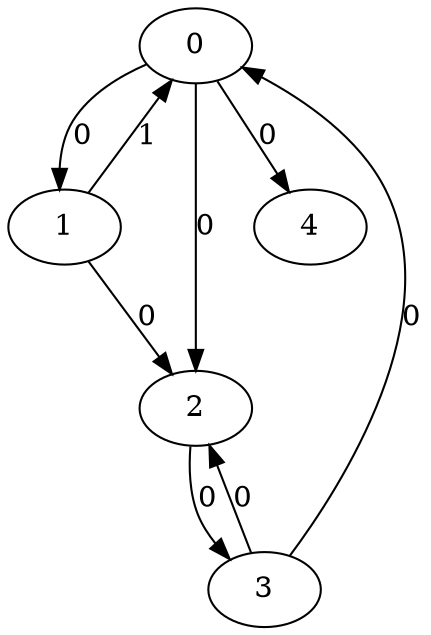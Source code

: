 // Source:779 Canonical: -1 0 0 -1 0 1 -1 0 -1 -1 -1 -1 -1 0 -1 0 -1 0 -1 -1 -1 -1 -1 -1 -1
digraph HRA_from_779_graph_000 {
  0 -> 1 [label="0"];
  0 -> 2 [label="0"];
  1 -> 0 [label="1"];
  1 -> 2 [label="0"];
  2 -> 3 [label="0"];
  3 -> 0 [label="0"];
  3 -> 2 [label="0"];
  0 -> 4 [label="0"];
}

// Source:779 Canonical: -1 0 0 -1 0 1 -1 0 -1 -1 -1 -1 -1 0 -1 0 -1 0 -1 -1 0 -1 -1 -1 -1
digraph HRA_from_779_graph_001 {
  0 -> 1 [label="0"];
  0 -> 2 [label="0"];
  1 -> 0 [label="1"];
  1 -> 2 [label="0"];
  2 -> 3 [label="0"];
  3 -> 0 [label="0"];
  3 -> 2 [label="0"];
  0 -> 4 [label="0"];
  4 -> 0 [label="0"];
}

// Source:779 Canonical: -1 0 0 -1 -1 1 -1 0 -1 0 -1 -1 -1 0 -1 0 -1 0 -1 -1 -1 -1 -1 -1 -1
digraph HRA_from_779_graph_002 {
  0 -> 1 [label="0"];
  0 -> 2 [label="0"];
  1 -> 0 [label="1"];
  1 -> 2 [label="0"];
  2 -> 3 [label="0"];
  3 -> 0 [label="0"];
  3 -> 2 [label="0"];
  1 -> 4 [label="0"];
}

// Source:779 Canonical: -1 0 0 -1 0 1 -1 0 -1 0 -1 -1 -1 0 -1 0 -1 0 -1 -1 -1 -1 -1 -1 -1
digraph HRA_from_779_graph_003 {
  0 -> 1 [label="0"];
  0 -> 2 [label="0"];
  1 -> 0 [label="1"];
  1 -> 2 [label="0"];
  2 -> 3 [label="0"];
  3 -> 0 [label="0"];
  3 -> 2 [label="0"];
  0 -> 4 [label="0"];
  1 -> 4 [label="0"];
}

// Source:779 Canonical: -1 0 0 -1 -1 1 -1 0 -1 0 -1 -1 -1 0 -1 0 -1 0 -1 -1 0 -1 -1 -1 -1
digraph HRA_from_779_graph_004 {
  0 -> 1 [label="0"];
  0 -> 2 [label="0"];
  1 -> 0 [label="1"];
  1 -> 2 [label="0"];
  2 -> 3 [label="0"];
  3 -> 0 [label="0"];
  3 -> 2 [label="0"];
  4 -> 0 [label="0"];
  1 -> 4 [label="0"];
}

// Source:779 Canonical: -1 0 0 -1 0 1 -1 0 -1 0 -1 -1 -1 0 -1 0 -1 0 -1 -1 0 -1 -1 -1 -1
digraph HRA_from_779_graph_005 {
  0 -> 1 [label="0"];
  0 -> 2 [label="0"];
  1 -> 0 [label="1"];
  1 -> 2 [label="0"];
  2 -> 3 [label="0"];
  3 -> 0 [label="0"];
  3 -> 2 [label="0"];
  0 -> 4 [label="0"];
  4 -> 0 [label="0"];
  1 -> 4 [label="0"];
}

// Source:779 Canonical: -1 0 0 -1 0 1 -1 0 -1 -1 -1 -1 -1 0 -1 0 -1 0 -1 -1 -1 0 -1 -1 -1
digraph HRA_from_779_graph_006 {
  0 -> 1 [label="0"];
  0 -> 2 [label="0"];
  1 -> 0 [label="1"];
  1 -> 2 [label="0"];
  2 -> 3 [label="0"];
  3 -> 0 [label="0"];
  3 -> 2 [label="0"];
  0 -> 4 [label="0"];
  4 -> 1 [label="0"];
}

// Source:779 Canonical: -1 0 0 -1 0 1 -1 0 -1 -1 -1 -1 -1 0 -1 0 -1 0 -1 -1 0 0 -1 -1 -1
digraph HRA_from_779_graph_007 {
  0 -> 1 [label="0"];
  0 -> 2 [label="0"];
  1 -> 0 [label="1"];
  1 -> 2 [label="0"];
  2 -> 3 [label="0"];
  3 -> 0 [label="0"];
  3 -> 2 [label="0"];
  0 -> 4 [label="0"];
  4 -> 0 [label="0"];
  4 -> 1 [label="0"];
}

// Source:779 Canonical: -1 0 0 -1 -1 1 -1 0 -1 0 -1 -1 -1 0 -1 0 -1 0 -1 -1 -1 0 -1 -1 -1
digraph HRA_from_779_graph_008 {
  0 -> 1 [label="0"];
  0 -> 2 [label="0"];
  1 -> 0 [label="1"];
  1 -> 2 [label="0"];
  2 -> 3 [label="0"];
  3 -> 0 [label="0"];
  3 -> 2 [label="0"];
  1 -> 4 [label="0"];
  4 -> 1 [label="0"];
}

// Source:779 Canonical: -1 0 0 -1 0 1 -1 0 -1 0 -1 -1 -1 0 -1 0 -1 0 -1 -1 -1 0 -1 -1 -1
digraph HRA_from_779_graph_009 {
  0 -> 1 [label="0"];
  0 -> 2 [label="0"];
  1 -> 0 [label="1"];
  1 -> 2 [label="0"];
  2 -> 3 [label="0"];
  3 -> 0 [label="0"];
  3 -> 2 [label="0"];
  0 -> 4 [label="0"];
  1 -> 4 [label="0"];
  4 -> 1 [label="0"];
}

// Source:779 Canonical: -1 0 0 -1 -1 1 -1 0 -1 0 -1 -1 -1 0 -1 0 -1 0 -1 -1 0 0 -1 -1 -1
digraph HRA_from_779_graph_010 {
  0 -> 1 [label="0"];
  0 -> 2 [label="0"];
  1 -> 0 [label="1"];
  1 -> 2 [label="0"];
  2 -> 3 [label="0"];
  3 -> 0 [label="0"];
  3 -> 2 [label="0"];
  4 -> 0 [label="0"];
  1 -> 4 [label="0"];
  4 -> 1 [label="0"];
}

// Source:779 Canonical: -1 0 0 -1 0 1 -1 0 -1 0 -1 -1 -1 0 -1 0 -1 0 -1 -1 0 0 -1 -1 -1
digraph HRA_from_779_graph_011 {
  0 -> 1 [label="0"];
  0 -> 2 [label="0"];
  1 -> 0 [label="1"];
  1 -> 2 [label="0"];
  2 -> 3 [label="0"];
  3 -> 0 [label="0"];
  3 -> 2 [label="0"];
  0 -> 4 [label="0"];
  4 -> 0 [label="0"];
  1 -> 4 [label="0"];
  4 -> 1 [label="0"];
}

// Source:779 Canonical: -1 0 0 -1 -1 1 -1 0 -1 -1 -1 -1 -1 0 0 0 -1 0 -1 -1 -1 -1 -1 -1 -1
digraph HRA_from_779_graph_012 {
  0 -> 1 [label="0"];
  0 -> 2 [label="0"];
  1 -> 0 [label="1"];
  1 -> 2 [label="0"];
  2 -> 3 [label="0"];
  3 -> 0 [label="0"];
  3 -> 2 [label="0"];
  2 -> 4 [label="0"];
}

// Source:779 Canonical: -1 0 0 -1 0 1 -1 0 -1 -1 -1 -1 -1 0 0 0 -1 0 -1 -1 -1 -1 -1 -1 -1
digraph HRA_from_779_graph_013 {
  0 -> 1 [label="0"];
  0 -> 2 [label="0"];
  1 -> 0 [label="1"];
  1 -> 2 [label="0"];
  2 -> 3 [label="0"];
  3 -> 0 [label="0"];
  3 -> 2 [label="0"];
  0 -> 4 [label="0"];
  2 -> 4 [label="0"];
}

// Source:779 Canonical: -1 0 0 -1 -1 1 -1 0 -1 -1 -1 -1 -1 0 0 0 -1 0 -1 -1 0 -1 -1 -1 -1
digraph HRA_from_779_graph_014 {
  0 -> 1 [label="0"];
  0 -> 2 [label="0"];
  1 -> 0 [label="1"];
  1 -> 2 [label="0"];
  2 -> 3 [label="0"];
  3 -> 0 [label="0"];
  3 -> 2 [label="0"];
  4 -> 0 [label="0"];
  2 -> 4 [label="0"];
}

// Source:779 Canonical: -1 0 0 -1 0 1 -1 0 -1 -1 -1 -1 -1 0 0 0 -1 0 -1 -1 0 -1 -1 -1 -1
digraph HRA_from_779_graph_015 {
  0 -> 1 [label="0"];
  0 -> 2 [label="0"];
  1 -> 0 [label="1"];
  1 -> 2 [label="0"];
  2 -> 3 [label="0"];
  3 -> 0 [label="0"];
  3 -> 2 [label="0"];
  0 -> 4 [label="0"];
  4 -> 0 [label="0"];
  2 -> 4 [label="0"];
}

// Source:779 Canonical: -1 0 0 -1 -1 1 -1 0 -1 0 -1 -1 -1 0 0 0 -1 0 -1 -1 -1 -1 -1 -1 -1
digraph HRA_from_779_graph_016 {
  0 -> 1 [label="0"];
  0 -> 2 [label="0"];
  1 -> 0 [label="1"];
  1 -> 2 [label="0"];
  2 -> 3 [label="0"];
  3 -> 0 [label="0"];
  3 -> 2 [label="0"];
  1 -> 4 [label="0"];
  2 -> 4 [label="0"];
}

// Source:779 Canonical: -1 0 0 -1 0 1 -1 0 -1 0 -1 -1 -1 0 0 0 -1 0 -1 -1 -1 -1 -1 -1 -1
digraph HRA_from_779_graph_017 {
  0 -> 1 [label="0"];
  0 -> 2 [label="0"];
  1 -> 0 [label="1"];
  1 -> 2 [label="0"];
  2 -> 3 [label="0"];
  3 -> 0 [label="0"];
  3 -> 2 [label="0"];
  0 -> 4 [label="0"];
  1 -> 4 [label="0"];
  2 -> 4 [label="0"];
}

// Source:779 Canonical: -1 0 0 -1 -1 1 -1 0 -1 0 -1 -1 -1 0 0 0 -1 0 -1 -1 0 -1 -1 -1 -1
digraph HRA_from_779_graph_018 {
  0 -> 1 [label="0"];
  0 -> 2 [label="0"];
  1 -> 0 [label="1"];
  1 -> 2 [label="0"];
  2 -> 3 [label="0"];
  3 -> 0 [label="0"];
  3 -> 2 [label="0"];
  4 -> 0 [label="0"];
  1 -> 4 [label="0"];
  2 -> 4 [label="0"];
}

// Source:779 Canonical: -1 0 0 -1 0 1 -1 0 -1 0 -1 -1 -1 0 0 0 -1 0 -1 -1 0 -1 -1 -1 -1
digraph HRA_from_779_graph_019 {
  0 -> 1 [label="0"];
  0 -> 2 [label="0"];
  1 -> 0 [label="1"];
  1 -> 2 [label="0"];
  2 -> 3 [label="0"];
  3 -> 0 [label="0"];
  3 -> 2 [label="0"];
  0 -> 4 [label="0"];
  4 -> 0 [label="0"];
  1 -> 4 [label="0"];
  2 -> 4 [label="0"];
}

// Source:779 Canonical: -1 0 0 -1 -1 1 -1 0 -1 -1 -1 -1 -1 0 0 0 -1 0 -1 -1 -1 0 -1 -1 -1
digraph HRA_from_779_graph_020 {
  0 -> 1 [label="0"];
  0 -> 2 [label="0"];
  1 -> 0 [label="1"];
  1 -> 2 [label="0"];
  2 -> 3 [label="0"];
  3 -> 0 [label="0"];
  3 -> 2 [label="0"];
  4 -> 1 [label="0"];
  2 -> 4 [label="0"];
}

// Source:779 Canonical: -1 0 0 -1 0 1 -1 0 -1 -1 -1 -1 -1 0 0 0 -1 0 -1 -1 -1 0 -1 -1 -1
digraph HRA_from_779_graph_021 {
  0 -> 1 [label="0"];
  0 -> 2 [label="0"];
  1 -> 0 [label="1"];
  1 -> 2 [label="0"];
  2 -> 3 [label="0"];
  3 -> 0 [label="0"];
  3 -> 2 [label="0"];
  0 -> 4 [label="0"];
  4 -> 1 [label="0"];
  2 -> 4 [label="0"];
}

// Source:779 Canonical: -1 0 0 -1 -1 1 -1 0 -1 -1 -1 -1 -1 0 0 0 -1 0 -1 -1 0 0 -1 -1 -1
digraph HRA_from_779_graph_022 {
  0 -> 1 [label="0"];
  0 -> 2 [label="0"];
  1 -> 0 [label="1"];
  1 -> 2 [label="0"];
  2 -> 3 [label="0"];
  3 -> 0 [label="0"];
  3 -> 2 [label="0"];
  4 -> 0 [label="0"];
  4 -> 1 [label="0"];
  2 -> 4 [label="0"];
}

// Source:779 Canonical: -1 0 0 -1 0 1 -1 0 -1 -1 -1 -1 -1 0 0 0 -1 0 -1 -1 0 0 -1 -1 -1
digraph HRA_from_779_graph_023 {
  0 -> 1 [label="0"];
  0 -> 2 [label="0"];
  1 -> 0 [label="1"];
  1 -> 2 [label="0"];
  2 -> 3 [label="0"];
  3 -> 0 [label="0"];
  3 -> 2 [label="0"];
  0 -> 4 [label="0"];
  4 -> 0 [label="0"];
  4 -> 1 [label="0"];
  2 -> 4 [label="0"];
}

// Source:779 Canonical: -1 0 0 -1 -1 1 -1 0 -1 0 -1 -1 -1 0 0 0 -1 0 -1 -1 -1 0 -1 -1 -1
digraph HRA_from_779_graph_024 {
  0 -> 1 [label="0"];
  0 -> 2 [label="0"];
  1 -> 0 [label="1"];
  1 -> 2 [label="0"];
  2 -> 3 [label="0"];
  3 -> 0 [label="0"];
  3 -> 2 [label="0"];
  1 -> 4 [label="0"];
  4 -> 1 [label="0"];
  2 -> 4 [label="0"];
}

// Source:779 Canonical: -1 0 0 -1 0 1 -1 0 -1 0 -1 -1 -1 0 0 0 -1 0 -1 -1 -1 0 -1 -1 -1
digraph HRA_from_779_graph_025 {
  0 -> 1 [label="0"];
  0 -> 2 [label="0"];
  1 -> 0 [label="1"];
  1 -> 2 [label="0"];
  2 -> 3 [label="0"];
  3 -> 0 [label="0"];
  3 -> 2 [label="0"];
  0 -> 4 [label="0"];
  1 -> 4 [label="0"];
  4 -> 1 [label="0"];
  2 -> 4 [label="0"];
}

// Source:779 Canonical: -1 0 0 -1 -1 1 -1 0 -1 0 -1 -1 -1 0 0 0 -1 0 -1 -1 0 0 -1 -1 -1
digraph HRA_from_779_graph_026 {
  0 -> 1 [label="0"];
  0 -> 2 [label="0"];
  1 -> 0 [label="1"];
  1 -> 2 [label="0"];
  2 -> 3 [label="0"];
  3 -> 0 [label="0"];
  3 -> 2 [label="0"];
  4 -> 0 [label="0"];
  1 -> 4 [label="0"];
  4 -> 1 [label="0"];
  2 -> 4 [label="0"];
}

// Source:779 Canonical: -1 0 0 -1 0 1 -1 0 -1 0 -1 -1 -1 0 0 0 -1 0 -1 -1 0 0 -1 -1 -1
digraph HRA_from_779_graph_027 {
  0 -> 1 [label="0"];
  0 -> 2 [label="0"];
  1 -> 0 [label="1"];
  1 -> 2 [label="0"];
  2 -> 3 [label="0"];
  3 -> 0 [label="0"];
  3 -> 2 [label="0"];
  0 -> 4 [label="0"];
  4 -> 0 [label="0"];
  1 -> 4 [label="0"];
  4 -> 1 [label="0"];
  2 -> 4 [label="0"];
}

// Source:779 Canonical: -1 0 0 -1 0 1 -1 0 -1 -1 -1 -1 -1 0 -1 0 -1 0 -1 -1 -1 -1 0 -1 -1
digraph HRA_from_779_graph_028 {
  0 -> 1 [label="0"];
  0 -> 2 [label="0"];
  1 -> 0 [label="1"];
  1 -> 2 [label="0"];
  2 -> 3 [label="0"];
  3 -> 0 [label="0"];
  3 -> 2 [label="0"];
  0 -> 4 [label="0"];
  4 -> 2 [label="0"];
}

// Source:779 Canonical: -1 0 0 -1 0 1 -1 0 -1 -1 -1 -1 -1 0 -1 0 -1 0 -1 -1 0 -1 0 -1 -1
digraph HRA_from_779_graph_029 {
  0 -> 1 [label="0"];
  0 -> 2 [label="0"];
  1 -> 0 [label="1"];
  1 -> 2 [label="0"];
  2 -> 3 [label="0"];
  3 -> 0 [label="0"];
  3 -> 2 [label="0"];
  0 -> 4 [label="0"];
  4 -> 0 [label="0"];
  4 -> 2 [label="0"];
}

// Source:779 Canonical: -1 0 0 -1 -1 1 -1 0 -1 0 -1 -1 -1 0 -1 0 -1 0 -1 -1 -1 -1 0 -1 -1
digraph HRA_from_779_graph_030 {
  0 -> 1 [label="0"];
  0 -> 2 [label="0"];
  1 -> 0 [label="1"];
  1 -> 2 [label="0"];
  2 -> 3 [label="0"];
  3 -> 0 [label="0"];
  3 -> 2 [label="0"];
  1 -> 4 [label="0"];
  4 -> 2 [label="0"];
}

// Source:779 Canonical: -1 0 0 -1 0 1 -1 0 -1 0 -1 -1 -1 0 -1 0 -1 0 -1 -1 -1 -1 0 -1 -1
digraph HRA_from_779_graph_031 {
  0 -> 1 [label="0"];
  0 -> 2 [label="0"];
  1 -> 0 [label="1"];
  1 -> 2 [label="0"];
  2 -> 3 [label="0"];
  3 -> 0 [label="0"];
  3 -> 2 [label="0"];
  0 -> 4 [label="0"];
  1 -> 4 [label="0"];
  4 -> 2 [label="0"];
}

// Source:779 Canonical: -1 0 0 -1 -1 1 -1 0 -1 0 -1 -1 -1 0 -1 0 -1 0 -1 -1 0 -1 0 -1 -1
digraph HRA_from_779_graph_032 {
  0 -> 1 [label="0"];
  0 -> 2 [label="0"];
  1 -> 0 [label="1"];
  1 -> 2 [label="0"];
  2 -> 3 [label="0"];
  3 -> 0 [label="0"];
  3 -> 2 [label="0"];
  4 -> 0 [label="0"];
  1 -> 4 [label="0"];
  4 -> 2 [label="0"];
}

// Source:779 Canonical: -1 0 0 -1 0 1 -1 0 -1 0 -1 -1 -1 0 -1 0 -1 0 -1 -1 0 -1 0 -1 -1
digraph HRA_from_779_graph_033 {
  0 -> 1 [label="0"];
  0 -> 2 [label="0"];
  1 -> 0 [label="1"];
  1 -> 2 [label="0"];
  2 -> 3 [label="0"];
  3 -> 0 [label="0"];
  3 -> 2 [label="0"];
  0 -> 4 [label="0"];
  4 -> 0 [label="0"];
  1 -> 4 [label="0"];
  4 -> 2 [label="0"];
}

// Source:779 Canonical: -1 0 0 -1 0 1 -1 0 -1 -1 -1 -1 -1 0 -1 0 -1 0 -1 -1 -1 0 0 -1 -1
digraph HRA_from_779_graph_034 {
  0 -> 1 [label="0"];
  0 -> 2 [label="0"];
  1 -> 0 [label="1"];
  1 -> 2 [label="0"];
  2 -> 3 [label="0"];
  3 -> 0 [label="0"];
  3 -> 2 [label="0"];
  0 -> 4 [label="0"];
  4 -> 1 [label="0"];
  4 -> 2 [label="0"];
}

// Source:779 Canonical: -1 0 0 -1 0 1 -1 0 -1 -1 -1 -1 -1 0 -1 0 -1 0 -1 -1 0 0 0 -1 -1
digraph HRA_from_779_graph_035 {
  0 -> 1 [label="0"];
  0 -> 2 [label="0"];
  1 -> 0 [label="1"];
  1 -> 2 [label="0"];
  2 -> 3 [label="0"];
  3 -> 0 [label="0"];
  3 -> 2 [label="0"];
  0 -> 4 [label="0"];
  4 -> 0 [label="0"];
  4 -> 1 [label="0"];
  4 -> 2 [label="0"];
}

// Source:779 Canonical: -1 0 0 -1 -1 1 -1 0 -1 0 -1 -1 -1 0 -1 0 -1 0 -1 -1 -1 0 0 -1 -1
digraph HRA_from_779_graph_036 {
  0 -> 1 [label="0"];
  0 -> 2 [label="0"];
  1 -> 0 [label="1"];
  1 -> 2 [label="0"];
  2 -> 3 [label="0"];
  3 -> 0 [label="0"];
  3 -> 2 [label="0"];
  1 -> 4 [label="0"];
  4 -> 1 [label="0"];
  4 -> 2 [label="0"];
}

// Source:779 Canonical: -1 0 0 -1 0 1 -1 0 -1 0 -1 -1 -1 0 -1 0 -1 0 -1 -1 -1 0 0 -1 -1
digraph HRA_from_779_graph_037 {
  0 -> 1 [label="0"];
  0 -> 2 [label="0"];
  1 -> 0 [label="1"];
  1 -> 2 [label="0"];
  2 -> 3 [label="0"];
  3 -> 0 [label="0"];
  3 -> 2 [label="0"];
  0 -> 4 [label="0"];
  1 -> 4 [label="0"];
  4 -> 1 [label="0"];
  4 -> 2 [label="0"];
}

// Source:779 Canonical: -1 0 0 -1 -1 1 -1 0 -1 0 -1 -1 -1 0 -1 0 -1 0 -1 -1 0 0 0 -1 -1
digraph HRA_from_779_graph_038 {
  0 -> 1 [label="0"];
  0 -> 2 [label="0"];
  1 -> 0 [label="1"];
  1 -> 2 [label="0"];
  2 -> 3 [label="0"];
  3 -> 0 [label="0"];
  3 -> 2 [label="0"];
  4 -> 0 [label="0"];
  1 -> 4 [label="0"];
  4 -> 1 [label="0"];
  4 -> 2 [label="0"];
}

// Source:779 Canonical: -1 0 0 -1 0 1 -1 0 -1 0 -1 -1 -1 0 -1 0 -1 0 -1 -1 0 0 0 -1 -1
digraph HRA_from_779_graph_039 {
  0 -> 1 [label="0"];
  0 -> 2 [label="0"];
  1 -> 0 [label="1"];
  1 -> 2 [label="0"];
  2 -> 3 [label="0"];
  3 -> 0 [label="0"];
  3 -> 2 [label="0"];
  0 -> 4 [label="0"];
  4 -> 0 [label="0"];
  1 -> 4 [label="0"];
  4 -> 1 [label="0"];
  4 -> 2 [label="0"];
}

// Source:779 Canonical: -1 0 0 -1 -1 1 -1 0 -1 -1 -1 -1 -1 0 0 0 -1 0 -1 -1 -1 -1 0 -1 -1
digraph HRA_from_779_graph_040 {
  0 -> 1 [label="0"];
  0 -> 2 [label="0"];
  1 -> 0 [label="1"];
  1 -> 2 [label="0"];
  2 -> 3 [label="0"];
  3 -> 0 [label="0"];
  3 -> 2 [label="0"];
  2 -> 4 [label="0"];
  4 -> 2 [label="0"];
}

// Source:779 Canonical: -1 0 0 -1 0 1 -1 0 -1 -1 -1 -1 -1 0 0 0 -1 0 -1 -1 -1 -1 0 -1 -1
digraph HRA_from_779_graph_041 {
  0 -> 1 [label="0"];
  0 -> 2 [label="0"];
  1 -> 0 [label="1"];
  1 -> 2 [label="0"];
  2 -> 3 [label="0"];
  3 -> 0 [label="0"];
  3 -> 2 [label="0"];
  0 -> 4 [label="0"];
  2 -> 4 [label="0"];
  4 -> 2 [label="0"];
}

// Source:779 Canonical: -1 0 0 -1 -1 1 -1 0 -1 -1 -1 -1 -1 0 0 0 -1 0 -1 -1 0 -1 0 -1 -1
digraph HRA_from_779_graph_042 {
  0 -> 1 [label="0"];
  0 -> 2 [label="0"];
  1 -> 0 [label="1"];
  1 -> 2 [label="0"];
  2 -> 3 [label="0"];
  3 -> 0 [label="0"];
  3 -> 2 [label="0"];
  4 -> 0 [label="0"];
  2 -> 4 [label="0"];
  4 -> 2 [label="0"];
}

// Source:779 Canonical: -1 0 0 -1 0 1 -1 0 -1 -1 -1 -1 -1 0 0 0 -1 0 -1 -1 0 -1 0 -1 -1
digraph HRA_from_779_graph_043 {
  0 -> 1 [label="0"];
  0 -> 2 [label="0"];
  1 -> 0 [label="1"];
  1 -> 2 [label="0"];
  2 -> 3 [label="0"];
  3 -> 0 [label="0"];
  3 -> 2 [label="0"];
  0 -> 4 [label="0"];
  4 -> 0 [label="0"];
  2 -> 4 [label="0"];
  4 -> 2 [label="0"];
}

// Source:779 Canonical: -1 0 0 -1 -1 1 -1 0 -1 0 -1 -1 -1 0 0 0 -1 0 -1 -1 -1 -1 0 -1 -1
digraph HRA_from_779_graph_044 {
  0 -> 1 [label="0"];
  0 -> 2 [label="0"];
  1 -> 0 [label="1"];
  1 -> 2 [label="0"];
  2 -> 3 [label="0"];
  3 -> 0 [label="0"];
  3 -> 2 [label="0"];
  1 -> 4 [label="0"];
  2 -> 4 [label="0"];
  4 -> 2 [label="0"];
}

// Source:779 Canonical: -1 0 0 -1 0 1 -1 0 -1 0 -1 -1 -1 0 0 0 -1 0 -1 -1 -1 -1 0 -1 -1
digraph HRA_from_779_graph_045 {
  0 -> 1 [label="0"];
  0 -> 2 [label="0"];
  1 -> 0 [label="1"];
  1 -> 2 [label="0"];
  2 -> 3 [label="0"];
  3 -> 0 [label="0"];
  3 -> 2 [label="0"];
  0 -> 4 [label="0"];
  1 -> 4 [label="0"];
  2 -> 4 [label="0"];
  4 -> 2 [label="0"];
}

// Source:779 Canonical: -1 0 0 -1 -1 1 -1 0 -1 0 -1 -1 -1 0 0 0 -1 0 -1 -1 0 -1 0 -1 -1
digraph HRA_from_779_graph_046 {
  0 -> 1 [label="0"];
  0 -> 2 [label="0"];
  1 -> 0 [label="1"];
  1 -> 2 [label="0"];
  2 -> 3 [label="0"];
  3 -> 0 [label="0"];
  3 -> 2 [label="0"];
  4 -> 0 [label="0"];
  1 -> 4 [label="0"];
  2 -> 4 [label="0"];
  4 -> 2 [label="0"];
}

// Source:779 Canonical: -1 0 0 -1 0 1 -1 0 -1 0 -1 -1 -1 0 0 0 -1 0 -1 -1 0 -1 0 -1 -1
digraph HRA_from_779_graph_047 {
  0 -> 1 [label="0"];
  0 -> 2 [label="0"];
  1 -> 0 [label="1"];
  1 -> 2 [label="0"];
  2 -> 3 [label="0"];
  3 -> 0 [label="0"];
  3 -> 2 [label="0"];
  0 -> 4 [label="0"];
  4 -> 0 [label="0"];
  1 -> 4 [label="0"];
  2 -> 4 [label="0"];
  4 -> 2 [label="0"];
}

// Source:779 Canonical: -1 0 0 -1 -1 1 -1 0 -1 -1 -1 -1 -1 0 0 0 -1 0 -1 -1 -1 0 0 -1 -1
digraph HRA_from_779_graph_048 {
  0 -> 1 [label="0"];
  0 -> 2 [label="0"];
  1 -> 0 [label="1"];
  1 -> 2 [label="0"];
  2 -> 3 [label="0"];
  3 -> 0 [label="0"];
  3 -> 2 [label="0"];
  4 -> 1 [label="0"];
  2 -> 4 [label="0"];
  4 -> 2 [label="0"];
}

// Source:779 Canonical: -1 0 0 -1 0 1 -1 0 -1 -1 -1 -1 -1 0 0 0 -1 0 -1 -1 -1 0 0 -1 -1
digraph HRA_from_779_graph_049 {
  0 -> 1 [label="0"];
  0 -> 2 [label="0"];
  1 -> 0 [label="1"];
  1 -> 2 [label="0"];
  2 -> 3 [label="0"];
  3 -> 0 [label="0"];
  3 -> 2 [label="0"];
  0 -> 4 [label="0"];
  4 -> 1 [label="0"];
  2 -> 4 [label="0"];
  4 -> 2 [label="0"];
}

// Source:779 Canonical: -1 0 0 -1 -1 1 -1 0 -1 -1 -1 -1 -1 0 0 0 -1 0 -1 -1 0 0 0 -1 -1
digraph HRA_from_779_graph_050 {
  0 -> 1 [label="0"];
  0 -> 2 [label="0"];
  1 -> 0 [label="1"];
  1 -> 2 [label="0"];
  2 -> 3 [label="0"];
  3 -> 0 [label="0"];
  3 -> 2 [label="0"];
  4 -> 0 [label="0"];
  4 -> 1 [label="0"];
  2 -> 4 [label="0"];
  4 -> 2 [label="0"];
}

// Source:779 Canonical: -1 0 0 -1 0 1 -1 0 -1 -1 -1 -1 -1 0 0 0 -1 0 -1 -1 0 0 0 -1 -1
digraph HRA_from_779_graph_051 {
  0 -> 1 [label="0"];
  0 -> 2 [label="0"];
  1 -> 0 [label="1"];
  1 -> 2 [label="0"];
  2 -> 3 [label="0"];
  3 -> 0 [label="0"];
  3 -> 2 [label="0"];
  0 -> 4 [label="0"];
  4 -> 0 [label="0"];
  4 -> 1 [label="0"];
  2 -> 4 [label="0"];
  4 -> 2 [label="0"];
}

// Source:779 Canonical: -1 0 0 -1 -1 1 -1 0 -1 0 -1 -1 -1 0 0 0 -1 0 -1 -1 -1 0 0 -1 -1
digraph HRA_from_779_graph_052 {
  0 -> 1 [label="0"];
  0 -> 2 [label="0"];
  1 -> 0 [label="1"];
  1 -> 2 [label="0"];
  2 -> 3 [label="0"];
  3 -> 0 [label="0"];
  3 -> 2 [label="0"];
  1 -> 4 [label="0"];
  4 -> 1 [label="0"];
  2 -> 4 [label="0"];
  4 -> 2 [label="0"];
}

// Source:779 Canonical: -1 0 0 -1 0 1 -1 0 -1 0 -1 -1 -1 0 0 0 -1 0 -1 -1 -1 0 0 -1 -1
digraph HRA_from_779_graph_053 {
  0 -> 1 [label="0"];
  0 -> 2 [label="0"];
  1 -> 0 [label="1"];
  1 -> 2 [label="0"];
  2 -> 3 [label="0"];
  3 -> 0 [label="0"];
  3 -> 2 [label="0"];
  0 -> 4 [label="0"];
  1 -> 4 [label="0"];
  4 -> 1 [label="0"];
  2 -> 4 [label="0"];
  4 -> 2 [label="0"];
}

// Source:779 Canonical: -1 0 0 -1 -1 1 -1 0 -1 0 -1 -1 -1 0 0 0 -1 0 -1 -1 0 0 0 -1 -1
digraph HRA_from_779_graph_054 {
  0 -> 1 [label="0"];
  0 -> 2 [label="0"];
  1 -> 0 [label="1"];
  1 -> 2 [label="0"];
  2 -> 3 [label="0"];
  3 -> 0 [label="0"];
  3 -> 2 [label="0"];
  4 -> 0 [label="0"];
  1 -> 4 [label="0"];
  4 -> 1 [label="0"];
  2 -> 4 [label="0"];
  4 -> 2 [label="0"];
}

// Source:779 Canonical: -1 0 0 -1 0 1 -1 0 -1 0 -1 -1 -1 0 0 0 -1 0 -1 -1 0 0 0 -1 -1
digraph HRA_from_779_graph_055 {
  0 -> 1 [label="0"];
  0 -> 2 [label="0"];
  1 -> 0 [label="1"];
  1 -> 2 [label="0"];
  2 -> 3 [label="0"];
  3 -> 0 [label="0"];
  3 -> 2 [label="0"];
  0 -> 4 [label="0"];
  4 -> 0 [label="0"];
  1 -> 4 [label="0"];
  4 -> 1 [label="0"];
  2 -> 4 [label="0"];
  4 -> 2 [label="0"];
}

// Source:779 Canonical: -1 0 0 -1 -1 1 -1 0 -1 -1 -1 -1 -1 0 -1 0 -1 0 -1 0 -1 -1 -1 -1 -1
digraph HRA_from_779_graph_056 {
  0 -> 1 [label="0"];
  0 -> 2 [label="0"];
  1 -> 0 [label="1"];
  1 -> 2 [label="0"];
  2 -> 3 [label="0"];
  3 -> 0 [label="0"];
  3 -> 2 [label="0"];
  3 -> 4 [label="0"];
}

// Source:779 Canonical: -1 0 0 -1 0 1 -1 0 -1 -1 -1 -1 -1 0 -1 0 -1 0 -1 0 -1 -1 -1 -1 -1
digraph HRA_from_779_graph_057 {
  0 -> 1 [label="0"];
  0 -> 2 [label="0"];
  1 -> 0 [label="1"];
  1 -> 2 [label="0"];
  2 -> 3 [label="0"];
  3 -> 0 [label="0"];
  3 -> 2 [label="0"];
  0 -> 4 [label="0"];
  3 -> 4 [label="0"];
}

// Source:779 Canonical: -1 0 0 -1 -1 1 -1 0 -1 -1 -1 -1 -1 0 -1 0 -1 0 -1 0 0 -1 -1 -1 -1
digraph HRA_from_779_graph_058 {
  0 -> 1 [label="0"];
  0 -> 2 [label="0"];
  1 -> 0 [label="1"];
  1 -> 2 [label="0"];
  2 -> 3 [label="0"];
  3 -> 0 [label="0"];
  3 -> 2 [label="0"];
  4 -> 0 [label="0"];
  3 -> 4 [label="0"];
}

// Source:779 Canonical: -1 0 0 -1 0 1 -1 0 -1 -1 -1 -1 -1 0 -1 0 -1 0 -1 0 0 -1 -1 -1 -1
digraph HRA_from_779_graph_059 {
  0 -> 1 [label="0"];
  0 -> 2 [label="0"];
  1 -> 0 [label="1"];
  1 -> 2 [label="0"];
  2 -> 3 [label="0"];
  3 -> 0 [label="0"];
  3 -> 2 [label="0"];
  0 -> 4 [label="0"];
  4 -> 0 [label="0"];
  3 -> 4 [label="0"];
}

// Source:779 Canonical: -1 0 0 -1 -1 1 -1 0 -1 0 -1 -1 -1 0 -1 0 -1 0 -1 0 -1 -1 -1 -1 -1
digraph HRA_from_779_graph_060 {
  0 -> 1 [label="0"];
  0 -> 2 [label="0"];
  1 -> 0 [label="1"];
  1 -> 2 [label="0"];
  2 -> 3 [label="0"];
  3 -> 0 [label="0"];
  3 -> 2 [label="0"];
  1 -> 4 [label="0"];
  3 -> 4 [label="0"];
}

// Source:779 Canonical: -1 0 0 -1 0 1 -1 0 -1 0 -1 -1 -1 0 -1 0 -1 0 -1 0 -1 -1 -1 -1 -1
digraph HRA_from_779_graph_061 {
  0 -> 1 [label="0"];
  0 -> 2 [label="0"];
  1 -> 0 [label="1"];
  1 -> 2 [label="0"];
  2 -> 3 [label="0"];
  3 -> 0 [label="0"];
  3 -> 2 [label="0"];
  0 -> 4 [label="0"];
  1 -> 4 [label="0"];
  3 -> 4 [label="0"];
}

// Source:779 Canonical: -1 0 0 -1 -1 1 -1 0 -1 0 -1 -1 -1 0 -1 0 -1 0 -1 0 0 -1 -1 -1 -1
digraph HRA_from_779_graph_062 {
  0 -> 1 [label="0"];
  0 -> 2 [label="0"];
  1 -> 0 [label="1"];
  1 -> 2 [label="0"];
  2 -> 3 [label="0"];
  3 -> 0 [label="0"];
  3 -> 2 [label="0"];
  4 -> 0 [label="0"];
  1 -> 4 [label="0"];
  3 -> 4 [label="0"];
}

// Source:779 Canonical: -1 0 0 -1 0 1 -1 0 -1 0 -1 -1 -1 0 -1 0 -1 0 -1 0 0 -1 -1 -1 -1
digraph HRA_from_779_graph_063 {
  0 -> 1 [label="0"];
  0 -> 2 [label="0"];
  1 -> 0 [label="1"];
  1 -> 2 [label="0"];
  2 -> 3 [label="0"];
  3 -> 0 [label="0"];
  3 -> 2 [label="0"];
  0 -> 4 [label="0"];
  4 -> 0 [label="0"];
  1 -> 4 [label="0"];
  3 -> 4 [label="0"];
}

// Source:779 Canonical: -1 0 0 -1 -1 1 -1 0 -1 -1 -1 -1 -1 0 -1 0 -1 0 -1 0 -1 0 -1 -1 -1
digraph HRA_from_779_graph_064 {
  0 -> 1 [label="0"];
  0 -> 2 [label="0"];
  1 -> 0 [label="1"];
  1 -> 2 [label="0"];
  2 -> 3 [label="0"];
  3 -> 0 [label="0"];
  3 -> 2 [label="0"];
  4 -> 1 [label="0"];
  3 -> 4 [label="0"];
}

// Source:779 Canonical: -1 0 0 -1 0 1 -1 0 -1 -1 -1 -1 -1 0 -1 0 -1 0 -1 0 -1 0 -1 -1 -1
digraph HRA_from_779_graph_065 {
  0 -> 1 [label="0"];
  0 -> 2 [label="0"];
  1 -> 0 [label="1"];
  1 -> 2 [label="0"];
  2 -> 3 [label="0"];
  3 -> 0 [label="0"];
  3 -> 2 [label="0"];
  0 -> 4 [label="0"];
  4 -> 1 [label="0"];
  3 -> 4 [label="0"];
}

// Source:779 Canonical: -1 0 0 -1 -1 1 -1 0 -1 -1 -1 -1 -1 0 -1 0 -1 0 -1 0 0 0 -1 -1 -1
digraph HRA_from_779_graph_066 {
  0 -> 1 [label="0"];
  0 -> 2 [label="0"];
  1 -> 0 [label="1"];
  1 -> 2 [label="0"];
  2 -> 3 [label="0"];
  3 -> 0 [label="0"];
  3 -> 2 [label="0"];
  4 -> 0 [label="0"];
  4 -> 1 [label="0"];
  3 -> 4 [label="0"];
}

// Source:779 Canonical: -1 0 0 -1 0 1 -1 0 -1 -1 -1 -1 -1 0 -1 0 -1 0 -1 0 0 0 -1 -1 -1
digraph HRA_from_779_graph_067 {
  0 -> 1 [label="0"];
  0 -> 2 [label="0"];
  1 -> 0 [label="1"];
  1 -> 2 [label="0"];
  2 -> 3 [label="0"];
  3 -> 0 [label="0"];
  3 -> 2 [label="0"];
  0 -> 4 [label="0"];
  4 -> 0 [label="0"];
  4 -> 1 [label="0"];
  3 -> 4 [label="0"];
}

// Source:779 Canonical: -1 0 0 -1 -1 1 -1 0 -1 0 -1 -1 -1 0 -1 0 -1 0 -1 0 -1 0 -1 -1 -1
digraph HRA_from_779_graph_068 {
  0 -> 1 [label="0"];
  0 -> 2 [label="0"];
  1 -> 0 [label="1"];
  1 -> 2 [label="0"];
  2 -> 3 [label="0"];
  3 -> 0 [label="0"];
  3 -> 2 [label="0"];
  1 -> 4 [label="0"];
  4 -> 1 [label="0"];
  3 -> 4 [label="0"];
}

// Source:779 Canonical: -1 0 0 -1 0 1 -1 0 -1 0 -1 -1 -1 0 -1 0 -1 0 -1 0 -1 0 -1 -1 -1
digraph HRA_from_779_graph_069 {
  0 -> 1 [label="0"];
  0 -> 2 [label="0"];
  1 -> 0 [label="1"];
  1 -> 2 [label="0"];
  2 -> 3 [label="0"];
  3 -> 0 [label="0"];
  3 -> 2 [label="0"];
  0 -> 4 [label="0"];
  1 -> 4 [label="0"];
  4 -> 1 [label="0"];
  3 -> 4 [label="0"];
}

// Source:779 Canonical: -1 0 0 -1 -1 1 -1 0 -1 0 -1 -1 -1 0 -1 0 -1 0 -1 0 0 0 -1 -1 -1
digraph HRA_from_779_graph_070 {
  0 -> 1 [label="0"];
  0 -> 2 [label="0"];
  1 -> 0 [label="1"];
  1 -> 2 [label="0"];
  2 -> 3 [label="0"];
  3 -> 0 [label="0"];
  3 -> 2 [label="0"];
  4 -> 0 [label="0"];
  1 -> 4 [label="0"];
  4 -> 1 [label="0"];
  3 -> 4 [label="0"];
}

// Source:779 Canonical: -1 0 0 -1 0 1 -1 0 -1 0 -1 -1 -1 0 -1 0 -1 0 -1 0 0 0 -1 -1 -1
digraph HRA_from_779_graph_071 {
  0 -> 1 [label="0"];
  0 -> 2 [label="0"];
  1 -> 0 [label="1"];
  1 -> 2 [label="0"];
  2 -> 3 [label="0"];
  3 -> 0 [label="0"];
  3 -> 2 [label="0"];
  0 -> 4 [label="0"];
  4 -> 0 [label="0"];
  1 -> 4 [label="0"];
  4 -> 1 [label="0"];
  3 -> 4 [label="0"];
}

// Source:779 Canonical: -1 0 0 -1 -1 1 -1 0 -1 -1 -1 -1 -1 0 0 0 -1 0 -1 0 -1 -1 -1 -1 -1
digraph HRA_from_779_graph_072 {
  0 -> 1 [label="0"];
  0 -> 2 [label="0"];
  1 -> 0 [label="1"];
  1 -> 2 [label="0"];
  2 -> 3 [label="0"];
  3 -> 0 [label="0"];
  3 -> 2 [label="0"];
  2 -> 4 [label="0"];
  3 -> 4 [label="0"];
}

// Source:779 Canonical: -1 0 0 -1 0 1 -1 0 -1 -1 -1 -1 -1 0 0 0 -1 0 -1 0 -1 -1 -1 -1 -1
digraph HRA_from_779_graph_073 {
  0 -> 1 [label="0"];
  0 -> 2 [label="0"];
  1 -> 0 [label="1"];
  1 -> 2 [label="0"];
  2 -> 3 [label="0"];
  3 -> 0 [label="0"];
  3 -> 2 [label="0"];
  0 -> 4 [label="0"];
  2 -> 4 [label="0"];
  3 -> 4 [label="0"];
}

// Source:779 Canonical: -1 0 0 -1 -1 1 -1 0 -1 -1 -1 -1 -1 0 0 0 -1 0 -1 0 0 -1 -1 -1 -1
digraph HRA_from_779_graph_074 {
  0 -> 1 [label="0"];
  0 -> 2 [label="0"];
  1 -> 0 [label="1"];
  1 -> 2 [label="0"];
  2 -> 3 [label="0"];
  3 -> 0 [label="0"];
  3 -> 2 [label="0"];
  4 -> 0 [label="0"];
  2 -> 4 [label="0"];
  3 -> 4 [label="0"];
}

// Source:779 Canonical: -1 0 0 -1 0 1 -1 0 -1 -1 -1 -1 -1 0 0 0 -1 0 -1 0 0 -1 -1 -1 -1
digraph HRA_from_779_graph_075 {
  0 -> 1 [label="0"];
  0 -> 2 [label="0"];
  1 -> 0 [label="1"];
  1 -> 2 [label="0"];
  2 -> 3 [label="0"];
  3 -> 0 [label="0"];
  3 -> 2 [label="0"];
  0 -> 4 [label="0"];
  4 -> 0 [label="0"];
  2 -> 4 [label="0"];
  3 -> 4 [label="0"];
}

// Source:779 Canonical: -1 0 0 -1 -1 1 -1 0 -1 0 -1 -1 -1 0 0 0 -1 0 -1 0 -1 -1 -1 -1 -1
digraph HRA_from_779_graph_076 {
  0 -> 1 [label="0"];
  0 -> 2 [label="0"];
  1 -> 0 [label="1"];
  1 -> 2 [label="0"];
  2 -> 3 [label="0"];
  3 -> 0 [label="0"];
  3 -> 2 [label="0"];
  1 -> 4 [label="0"];
  2 -> 4 [label="0"];
  3 -> 4 [label="0"];
}

// Source:779 Canonical: -1 0 0 -1 0 1 -1 0 -1 0 -1 -1 -1 0 0 0 -1 0 -1 0 -1 -1 -1 -1 -1
digraph HRA_from_779_graph_077 {
  0 -> 1 [label="0"];
  0 -> 2 [label="0"];
  1 -> 0 [label="1"];
  1 -> 2 [label="0"];
  2 -> 3 [label="0"];
  3 -> 0 [label="0"];
  3 -> 2 [label="0"];
  0 -> 4 [label="0"];
  1 -> 4 [label="0"];
  2 -> 4 [label="0"];
  3 -> 4 [label="0"];
}

// Source:779 Canonical: -1 0 0 -1 -1 1 -1 0 -1 0 -1 -1 -1 0 0 0 -1 0 -1 0 0 -1 -1 -1 -1
digraph HRA_from_779_graph_078 {
  0 -> 1 [label="0"];
  0 -> 2 [label="0"];
  1 -> 0 [label="1"];
  1 -> 2 [label="0"];
  2 -> 3 [label="0"];
  3 -> 0 [label="0"];
  3 -> 2 [label="0"];
  4 -> 0 [label="0"];
  1 -> 4 [label="0"];
  2 -> 4 [label="0"];
  3 -> 4 [label="0"];
}

// Source:779 Canonical: -1 0 0 -1 0 1 -1 0 -1 0 -1 -1 -1 0 0 0 -1 0 -1 0 0 -1 -1 -1 -1
digraph HRA_from_779_graph_079 {
  0 -> 1 [label="0"];
  0 -> 2 [label="0"];
  1 -> 0 [label="1"];
  1 -> 2 [label="0"];
  2 -> 3 [label="0"];
  3 -> 0 [label="0"];
  3 -> 2 [label="0"];
  0 -> 4 [label="0"];
  4 -> 0 [label="0"];
  1 -> 4 [label="0"];
  2 -> 4 [label="0"];
  3 -> 4 [label="0"];
}

// Source:779 Canonical: -1 0 0 -1 -1 1 -1 0 -1 -1 -1 -1 -1 0 0 0 -1 0 -1 0 -1 0 -1 -1 -1
digraph HRA_from_779_graph_080 {
  0 -> 1 [label="0"];
  0 -> 2 [label="0"];
  1 -> 0 [label="1"];
  1 -> 2 [label="0"];
  2 -> 3 [label="0"];
  3 -> 0 [label="0"];
  3 -> 2 [label="0"];
  4 -> 1 [label="0"];
  2 -> 4 [label="0"];
  3 -> 4 [label="0"];
}

// Source:779 Canonical: -1 0 0 -1 0 1 -1 0 -1 -1 -1 -1 -1 0 0 0 -1 0 -1 0 -1 0 -1 -1 -1
digraph HRA_from_779_graph_081 {
  0 -> 1 [label="0"];
  0 -> 2 [label="0"];
  1 -> 0 [label="1"];
  1 -> 2 [label="0"];
  2 -> 3 [label="0"];
  3 -> 0 [label="0"];
  3 -> 2 [label="0"];
  0 -> 4 [label="0"];
  4 -> 1 [label="0"];
  2 -> 4 [label="0"];
  3 -> 4 [label="0"];
}

// Source:779 Canonical: -1 0 0 -1 -1 1 -1 0 -1 -1 -1 -1 -1 0 0 0 -1 0 -1 0 0 0 -1 -1 -1
digraph HRA_from_779_graph_082 {
  0 -> 1 [label="0"];
  0 -> 2 [label="0"];
  1 -> 0 [label="1"];
  1 -> 2 [label="0"];
  2 -> 3 [label="0"];
  3 -> 0 [label="0"];
  3 -> 2 [label="0"];
  4 -> 0 [label="0"];
  4 -> 1 [label="0"];
  2 -> 4 [label="0"];
  3 -> 4 [label="0"];
}

// Source:779 Canonical: -1 0 0 -1 0 1 -1 0 -1 -1 -1 -1 -1 0 0 0 -1 0 -1 0 0 0 -1 -1 -1
digraph HRA_from_779_graph_083 {
  0 -> 1 [label="0"];
  0 -> 2 [label="0"];
  1 -> 0 [label="1"];
  1 -> 2 [label="0"];
  2 -> 3 [label="0"];
  3 -> 0 [label="0"];
  3 -> 2 [label="0"];
  0 -> 4 [label="0"];
  4 -> 0 [label="0"];
  4 -> 1 [label="0"];
  2 -> 4 [label="0"];
  3 -> 4 [label="0"];
}

// Source:779 Canonical: -1 0 0 -1 -1 1 -1 0 -1 0 -1 -1 -1 0 0 0 -1 0 -1 0 -1 0 -1 -1 -1
digraph HRA_from_779_graph_084 {
  0 -> 1 [label="0"];
  0 -> 2 [label="0"];
  1 -> 0 [label="1"];
  1 -> 2 [label="0"];
  2 -> 3 [label="0"];
  3 -> 0 [label="0"];
  3 -> 2 [label="0"];
  1 -> 4 [label="0"];
  4 -> 1 [label="0"];
  2 -> 4 [label="0"];
  3 -> 4 [label="0"];
}

// Source:779 Canonical: -1 0 0 -1 0 1 -1 0 -1 0 -1 -1 -1 0 0 0 -1 0 -1 0 -1 0 -1 -1 -1
digraph HRA_from_779_graph_085 {
  0 -> 1 [label="0"];
  0 -> 2 [label="0"];
  1 -> 0 [label="1"];
  1 -> 2 [label="0"];
  2 -> 3 [label="0"];
  3 -> 0 [label="0"];
  3 -> 2 [label="0"];
  0 -> 4 [label="0"];
  1 -> 4 [label="0"];
  4 -> 1 [label="0"];
  2 -> 4 [label="0"];
  3 -> 4 [label="0"];
}

// Source:779 Canonical: -1 0 0 -1 -1 1 -1 0 -1 0 -1 -1 -1 0 0 0 -1 0 -1 0 0 0 -1 -1 -1
digraph HRA_from_779_graph_086 {
  0 -> 1 [label="0"];
  0 -> 2 [label="0"];
  1 -> 0 [label="1"];
  1 -> 2 [label="0"];
  2 -> 3 [label="0"];
  3 -> 0 [label="0"];
  3 -> 2 [label="0"];
  4 -> 0 [label="0"];
  1 -> 4 [label="0"];
  4 -> 1 [label="0"];
  2 -> 4 [label="0"];
  3 -> 4 [label="0"];
}

// Source:779 Canonical: -1 0 0 -1 0 1 -1 0 -1 0 -1 -1 -1 0 0 0 -1 0 -1 0 0 0 -1 -1 -1
digraph HRA_from_779_graph_087 {
  0 -> 1 [label="0"];
  0 -> 2 [label="0"];
  1 -> 0 [label="1"];
  1 -> 2 [label="0"];
  2 -> 3 [label="0"];
  3 -> 0 [label="0"];
  3 -> 2 [label="0"];
  0 -> 4 [label="0"];
  4 -> 0 [label="0"];
  1 -> 4 [label="0"];
  4 -> 1 [label="0"];
  2 -> 4 [label="0"];
  3 -> 4 [label="0"];
}

// Source:779 Canonical: -1 0 0 -1 -1 1 -1 0 -1 -1 -1 -1 -1 0 -1 0 -1 0 -1 0 -1 -1 0 -1 -1
digraph HRA_from_779_graph_088 {
  0 -> 1 [label="0"];
  0 -> 2 [label="0"];
  1 -> 0 [label="1"];
  1 -> 2 [label="0"];
  2 -> 3 [label="0"];
  3 -> 0 [label="0"];
  3 -> 2 [label="0"];
  4 -> 2 [label="0"];
  3 -> 4 [label="0"];
}

// Source:779 Canonical: -1 0 0 -1 0 1 -1 0 -1 -1 -1 -1 -1 0 -1 0 -1 0 -1 0 -1 -1 0 -1 -1
digraph HRA_from_779_graph_089 {
  0 -> 1 [label="0"];
  0 -> 2 [label="0"];
  1 -> 0 [label="1"];
  1 -> 2 [label="0"];
  2 -> 3 [label="0"];
  3 -> 0 [label="0"];
  3 -> 2 [label="0"];
  0 -> 4 [label="0"];
  4 -> 2 [label="0"];
  3 -> 4 [label="0"];
}

// Source:779 Canonical: -1 0 0 -1 -1 1 -1 0 -1 -1 -1 -1 -1 0 -1 0 -1 0 -1 0 0 -1 0 -1 -1
digraph HRA_from_779_graph_090 {
  0 -> 1 [label="0"];
  0 -> 2 [label="0"];
  1 -> 0 [label="1"];
  1 -> 2 [label="0"];
  2 -> 3 [label="0"];
  3 -> 0 [label="0"];
  3 -> 2 [label="0"];
  4 -> 0 [label="0"];
  4 -> 2 [label="0"];
  3 -> 4 [label="0"];
}

// Source:779 Canonical: -1 0 0 -1 0 1 -1 0 -1 -1 -1 -1 -1 0 -1 0 -1 0 -1 0 0 -1 0 -1 -1
digraph HRA_from_779_graph_091 {
  0 -> 1 [label="0"];
  0 -> 2 [label="0"];
  1 -> 0 [label="1"];
  1 -> 2 [label="0"];
  2 -> 3 [label="0"];
  3 -> 0 [label="0"];
  3 -> 2 [label="0"];
  0 -> 4 [label="0"];
  4 -> 0 [label="0"];
  4 -> 2 [label="0"];
  3 -> 4 [label="0"];
}

// Source:779 Canonical: -1 0 0 -1 -1 1 -1 0 -1 0 -1 -1 -1 0 -1 0 -1 0 -1 0 -1 -1 0 -1 -1
digraph HRA_from_779_graph_092 {
  0 -> 1 [label="0"];
  0 -> 2 [label="0"];
  1 -> 0 [label="1"];
  1 -> 2 [label="0"];
  2 -> 3 [label="0"];
  3 -> 0 [label="0"];
  3 -> 2 [label="0"];
  1 -> 4 [label="0"];
  4 -> 2 [label="0"];
  3 -> 4 [label="0"];
}

// Source:779 Canonical: -1 0 0 -1 0 1 -1 0 -1 0 -1 -1 -1 0 -1 0 -1 0 -1 0 -1 -1 0 -1 -1
digraph HRA_from_779_graph_093 {
  0 -> 1 [label="0"];
  0 -> 2 [label="0"];
  1 -> 0 [label="1"];
  1 -> 2 [label="0"];
  2 -> 3 [label="0"];
  3 -> 0 [label="0"];
  3 -> 2 [label="0"];
  0 -> 4 [label="0"];
  1 -> 4 [label="0"];
  4 -> 2 [label="0"];
  3 -> 4 [label="0"];
}

// Source:779 Canonical: -1 0 0 -1 -1 1 -1 0 -1 0 -1 -1 -1 0 -1 0 -1 0 -1 0 0 -1 0 -1 -1
digraph HRA_from_779_graph_094 {
  0 -> 1 [label="0"];
  0 -> 2 [label="0"];
  1 -> 0 [label="1"];
  1 -> 2 [label="0"];
  2 -> 3 [label="0"];
  3 -> 0 [label="0"];
  3 -> 2 [label="0"];
  4 -> 0 [label="0"];
  1 -> 4 [label="0"];
  4 -> 2 [label="0"];
  3 -> 4 [label="0"];
}

// Source:779 Canonical: -1 0 0 -1 0 1 -1 0 -1 0 -1 -1 -1 0 -1 0 -1 0 -1 0 0 -1 0 -1 -1
digraph HRA_from_779_graph_095 {
  0 -> 1 [label="0"];
  0 -> 2 [label="0"];
  1 -> 0 [label="1"];
  1 -> 2 [label="0"];
  2 -> 3 [label="0"];
  3 -> 0 [label="0"];
  3 -> 2 [label="0"];
  0 -> 4 [label="0"];
  4 -> 0 [label="0"];
  1 -> 4 [label="0"];
  4 -> 2 [label="0"];
  3 -> 4 [label="0"];
}

// Source:779 Canonical: -1 0 0 -1 -1 1 -1 0 -1 -1 -1 -1 -1 0 -1 0 -1 0 -1 0 -1 0 0 -1 -1
digraph HRA_from_779_graph_096 {
  0 -> 1 [label="0"];
  0 -> 2 [label="0"];
  1 -> 0 [label="1"];
  1 -> 2 [label="0"];
  2 -> 3 [label="0"];
  3 -> 0 [label="0"];
  3 -> 2 [label="0"];
  4 -> 1 [label="0"];
  4 -> 2 [label="0"];
  3 -> 4 [label="0"];
}

// Source:779 Canonical: -1 0 0 -1 0 1 -1 0 -1 -1 -1 -1 -1 0 -1 0 -1 0 -1 0 -1 0 0 -1 -1
digraph HRA_from_779_graph_097 {
  0 -> 1 [label="0"];
  0 -> 2 [label="0"];
  1 -> 0 [label="1"];
  1 -> 2 [label="0"];
  2 -> 3 [label="0"];
  3 -> 0 [label="0"];
  3 -> 2 [label="0"];
  0 -> 4 [label="0"];
  4 -> 1 [label="0"];
  4 -> 2 [label="0"];
  3 -> 4 [label="0"];
}

// Source:779 Canonical: -1 0 0 -1 -1 1 -1 0 -1 -1 -1 -1 -1 0 -1 0 -1 0 -1 0 0 0 0 -1 -1
digraph HRA_from_779_graph_098 {
  0 -> 1 [label="0"];
  0 -> 2 [label="0"];
  1 -> 0 [label="1"];
  1 -> 2 [label="0"];
  2 -> 3 [label="0"];
  3 -> 0 [label="0"];
  3 -> 2 [label="0"];
  4 -> 0 [label="0"];
  4 -> 1 [label="0"];
  4 -> 2 [label="0"];
  3 -> 4 [label="0"];
}

// Source:779 Canonical: -1 0 0 -1 0 1 -1 0 -1 -1 -1 -1 -1 0 -1 0 -1 0 -1 0 0 0 0 -1 -1
digraph HRA_from_779_graph_099 {
  0 -> 1 [label="0"];
  0 -> 2 [label="0"];
  1 -> 0 [label="1"];
  1 -> 2 [label="0"];
  2 -> 3 [label="0"];
  3 -> 0 [label="0"];
  3 -> 2 [label="0"];
  0 -> 4 [label="0"];
  4 -> 0 [label="0"];
  4 -> 1 [label="0"];
  4 -> 2 [label="0"];
  3 -> 4 [label="0"];
}

// Source:779 Canonical: -1 0 0 -1 -1 1 -1 0 -1 0 -1 -1 -1 0 -1 0 -1 0 -1 0 -1 0 0 -1 -1
digraph HRA_from_779_graph_100 {
  0 -> 1 [label="0"];
  0 -> 2 [label="0"];
  1 -> 0 [label="1"];
  1 -> 2 [label="0"];
  2 -> 3 [label="0"];
  3 -> 0 [label="0"];
  3 -> 2 [label="0"];
  1 -> 4 [label="0"];
  4 -> 1 [label="0"];
  4 -> 2 [label="0"];
  3 -> 4 [label="0"];
}

// Source:779 Canonical: -1 0 0 -1 0 1 -1 0 -1 0 -1 -1 -1 0 -1 0 -1 0 -1 0 -1 0 0 -1 -1
digraph HRA_from_779_graph_101 {
  0 -> 1 [label="0"];
  0 -> 2 [label="0"];
  1 -> 0 [label="1"];
  1 -> 2 [label="0"];
  2 -> 3 [label="0"];
  3 -> 0 [label="0"];
  3 -> 2 [label="0"];
  0 -> 4 [label="0"];
  1 -> 4 [label="0"];
  4 -> 1 [label="0"];
  4 -> 2 [label="0"];
  3 -> 4 [label="0"];
}

// Source:779 Canonical: -1 0 0 -1 -1 1 -1 0 -1 0 -1 -1 -1 0 -1 0 -1 0 -1 0 0 0 0 -1 -1
digraph HRA_from_779_graph_102 {
  0 -> 1 [label="0"];
  0 -> 2 [label="0"];
  1 -> 0 [label="1"];
  1 -> 2 [label="0"];
  2 -> 3 [label="0"];
  3 -> 0 [label="0"];
  3 -> 2 [label="0"];
  4 -> 0 [label="0"];
  1 -> 4 [label="0"];
  4 -> 1 [label="0"];
  4 -> 2 [label="0"];
  3 -> 4 [label="0"];
}

// Source:779 Canonical: -1 0 0 -1 0 1 -1 0 -1 0 -1 -1 -1 0 -1 0 -1 0 -1 0 0 0 0 -1 -1
digraph HRA_from_779_graph_103 {
  0 -> 1 [label="0"];
  0 -> 2 [label="0"];
  1 -> 0 [label="1"];
  1 -> 2 [label="0"];
  2 -> 3 [label="0"];
  3 -> 0 [label="0"];
  3 -> 2 [label="0"];
  0 -> 4 [label="0"];
  4 -> 0 [label="0"];
  1 -> 4 [label="0"];
  4 -> 1 [label="0"];
  4 -> 2 [label="0"];
  3 -> 4 [label="0"];
}

// Source:779 Canonical: -1 0 0 -1 -1 1 -1 0 -1 -1 -1 -1 -1 0 0 0 -1 0 -1 0 -1 -1 0 -1 -1
digraph HRA_from_779_graph_104 {
  0 -> 1 [label="0"];
  0 -> 2 [label="0"];
  1 -> 0 [label="1"];
  1 -> 2 [label="0"];
  2 -> 3 [label="0"];
  3 -> 0 [label="0"];
  3 -> 2 [label="0"];
  2 -> 4 [label="0"];
  4 -> 2 [label="0"];
  3 -> 4 [label="0"];
}

// Source:779 Canonical: -1 0 0 -1 0 1 -1 0 -1 -1 -1 -1 -1 0 0 0 -1 0 -1 0 -1 -1 0 -1 -1
digraph HRA_from_779_graph_105 {
  0 -> 1 [label="0"];
  0 -> 2 [label="0"];
  1 -> 0 [label="1"];
  1 -> 2 [label="0"];
  2 -> 3 [label="0"];
  3 -> 0 [label="0"];
  3 -> 2 [label="0"];
  0 -> 4 [label="0"];
  2 -> 4 [label="0"];
  4 -> 2 [label="0"];
  3 -> 4 [label="0"];
}

// Source:779 Canonical: -1 0 0 -1 -1 1 -1 0 -1 -1 -1 -1 -1 0 0 0 -1 0 -1 0 0 -1 0 -1 -1
digraph HRA_from_779_graph_106 {
  0 -> 1 [label="0"];
  0 -> 2 [label="0"];
  1 -> 0 [label="1"];
  1 -> 2 [label="0"];
  2 -> 3 [label="0"];
  3 -> 0 [label="0"];
  3 -> 2 [label="0"];
  4 -> 0 [label="0"];
  2 -> 4 [label="0"];
  4 -> 2 [label="0"];
  3 -> 4 [label="0"];
}

// Source:779 Canonical: -1 0 0 -1 0 1 -1 0 -1 -1 -1 -1 -1 0 0 0 -1 0 -1 0 0 -1 0 -1 -1
digraph HRA_from_779_graph_107 {
  0 -> 1 [label="0"];
  0 -> 2 [label="0"];
  1 -> 0 [label="1"];
  1 -> 2 [label="0"];
  2 -> 3 [label="0"];
  3 -> 0 [label="0"];
  3 -> 2 [label="0"];
  0 -> 4 [label="0"];
  4 -> 0 [label="0"];
  2 -> 4 [label="0"];
  4 -> 2 [label="0"];
  3 -> 4 [label="0"];
}

// Source:779 Canonical: -1 0 0 -1 -1 1 -1 0 -1 0 -1 -1 -1 0 0 0 -1 0 -1 0 -1 -1 0 -1 -1
digraph HRA_from_779_graph_108 {
  0 -> 1 [label="0"];
  0 -> 2 [label="0"];
  1 -> 0 [label="1"];
  1 -> 2 [label="0"];
  2 -> 3 [label="0"];
  3 -> 0 [label="0"];
  3 -> 2 [label="0"];
  1 -> 4 [label="0"];
  2 -> 4 [label="0"];
  4 -> 2 [label="0"];
  3 -> 4 [label="0"];
}

// Source:779 Canonical: -1 0 0 -1 0 1 -1 0 -1 0 -1 -1 -1 0 0 0 -1 0 -1 0 -1 -1 0 -1 -1
digraph HRA_from_779_graph_109 {
  0 -> 1 [label="0"];
  0 -> 2 [label="0"];
  1 -> 0 [label="1"];
  1 -> 2 [label="0"];
  2 -> 3 [label="0"];
  3 -> 0 [label="0"];
  3 -> 2 [label="0"];
  0 -> 4 [label="0"];
  1 -> 4 [label="0"];
  2 -> 4 [label="0"];
  4 -> 2 [label="0"];
  3 -> 4 [label="0"];
}

// Source:779 Canonical: -1 0 0 -1 -1 1 -1 0 -1 0 -1 -1 -1 0 0 0 -1 0 -1 0 0 -1 0 -1 -1
digraph HRA_from_779_graph_110 {
  0 -> 1 [label="0"];
  0 -> 2 [label="0"];
  1 -> 0 [label="1"];
  1 -> 2 [label="0"];
  2 -> 3 [label="0"];
  3 -> 0 [label="0"];
  3 -> 2 [label="0"];
  4 -> 0 [label="0"];
  1 -> 4 [label="0"];
  2 -> 4 [label="0"];
  4 -> 2 [label="0"];
  3 -> 4 [label="0"];
}

// Source:779 Canonical: -1 0 0 -1 0 1 -1 0 -1 0 -1 -1 -1 0 0 0 -1 0 -1 0 0 -1 0 -1 -1
digraph HRA_from_779_graph_111 {
  0 -> 1 [label="0"];
  0 -> 2 [label="0"];
  1 -> 0 [label="1"];
  1 -> 2 [label="0"];
  2 -> 3 [label="0"];
  3 -> 0 [label="0"];
  3 -> 2 [label="0"];
  0 -> 4 [label="0"];
  4 -> 0 [label="0"];
  1 -> 4 [label="0"];
  2 -> 4 [label="0"];
  4 -> 2 [label="0"];
  3 -> 4 [label="0"];
}

// Source:779 Canonical: -1 0 0 -1 -1 1 -1 0 -1 -1 -1 -1 -1 0 0 0 -1 0 -1 0 -1 0 0 -1 -1
digraph HRA_from_779_graph_112 {
  0 -> 1 [label="0"];
  0 -> 2 [label="0"];
  1 -> 0 [label="1"];
  1 -> 2 [label="0"];
  2 -> 3 [label="0"];
  3 -> 0 [label="0"];
  3 -> 2 [label="0"];
  4 -> 1 [label="0"];
  2 -> 4 [label="0"];
  4 -> 2 [label="0"];
  3 -> 4 [label="0"];
}

// Source:779 Canonical: -1 0 0 -1 0 1 -1 0 -1 -1 -1 -1 -1 0 0 0 -1 0 -1 0 -1 0 0 -1 -1
digraph HRA_from_779_graph_113 {
  0 -> 1 [label="0"];
  0 -> 2 [label="0"];
  1 -> 0 [label="1"];
  1 -> 2 [label="0"];
  2 -> 3 [label="0"];
  3 -> 0 [label="0"];
  3 -> 2 [label="0"];
  0 -> 4 [label="0"];
  4 -> 1 [label="0"];
  2 -> 4 [label="0"];
  4 -> 2 [label="0"];
  3 -> 4 [label="0"];
}

// Source:779 Canonical: -1 0 0 -1 -1 1 -1 0 -1 -1 -1 -1 -1 0 0 0 -1 0 -1 0 0 0 0 -1 -1
digraph HRA_from_779_graph_114 {
  0 -> 1 [label="0"];
  0 -> 2 [label="0"];
  1 -> 0 [label="1"];
  1 -> 2 [label="0"];
  2 -> 3 [label="0"];
  3 -> 0 [label="0"];
  3 -> 2 [label="0"];
  4 -> 0 [label="0"];
  4 -> 1 [label="0"];
  2 -> 4 [label="0"];
  4 -> 2 [label="0"];
  3 -> 4 [label="0"];
}

// Source:779 Canonical: -1 0 0 -1 0 1 -1 0 -1 -1 -1 -1 -1 0 0 0 -1 0 -1 0 0 0 0 -1 -1
digraph HRA_from_779_graph_115 {
  0 -> 1 [label="0"];
  0 -> 2 [label="0"];
  1 -> 0 [label="1"];
  1 -> 2 [label="0"];
  2 -> 3 [label="0"];
  3 -> 0 [label="0"];
  3 -> 2 [label="0"];
  0 -> 4 [label="0"];
  4 -> 0 [label="0"];
  4 -> 1 [label="0"];
  2 -> 4 [label="0"];
  4 -> 2 [label="0"];
  3 -> 4 [label="0"];
}

// Source:779 Canonical: -1 0 0 -1 -1 1 -1 0 -1 0 -1 -1 -1 0 0 0 -1 0 -1 0 -1 0 0 -1 -1
digraph HRA_from_779_graph_116 {
  0 -> 1 [label="0"];
  0 -> 2 [label="0"];
  1 -> 0 [label="1"];
  1 -> 2 [label="0"];
  2 -> 3 [label="0"];
  3 -> 0 [label="0"];
  3 -> 2 [label="0"];
  1 -> 4 [label="0"];
  4 -> 1 [label="0"];
  2 -> 4 [label="0"];
  4 -> 2 [label="0"];
  3 -> 4 [label="0"];
}

// Source:779 Canonical: -1 0 0 -1 0 1 -1 0 -1 0 -1 -1 -1 0 0 0 -1 0 -1 0 -1 0 0 -1 -1
digraph HRA_from_779_graph_117 {
  0 -> 1 [label="0"];
  0 -> 2 [label="0"];
  1 -> 0 [label="1"];
  1 -> 2 [label="0"];
  2 -> 3 [label="0"];
  3 -> 0 [label="0"];
  3 -> 2 [label="0"];
  0 -> 4 [label="0"];
  1 -> 4 [label="0"];
  4 -> 1 [label="0"];
  2 -> 4 [label="0"];
  4 -> 2 [label="0"];
  3 -> 4 [label="0"];
}

// Source:779 Canonical: -1 0 0 -1 -1 1 -1 0 -1 0 -1 -1 -1 0 0 0 -1 0 -1 0 0 0 0 -1 -1
digraph HRA_from_779_graph_118 {
  0 -> 1 [label="0"];
  0 -> 2 [label="0"];
  1 -> 0 [label="1"];
  1 -> 2 [label="0"];
  2 -> 3 [label="0"];
  3 -> 0 [label="0"];
  3 -> 2 [label="0"];
  4 -> 0 [label="0"];
  1 -> 4 [label="0"];
  4 -> 1 [label="0"];
  2 -> 4 [label="0"];
  4 -> 2 [label="0"];
  3 -> 4 [label="0"];
}

// Source:779 Canonical: -1 0 0 -1 0 1 -1 0 -1 0 -1 -1 -1 0 0 0 -1 0 -1 0 0 0 0 -1 -1
digraph HRA_from_779_graph_119 {
  0 -> 1 [label="0"];
  0 -> 2 [label="0"];
  1 -> 0 [label="1"];
  1 -> 2 [label="0"];
  2 -> 3 [label="0"];
  3 -> 0 [label="0"];
  3 -> 2 [label="0"];
  0 -> 4 [label="0"];
  4 -> 0 [label="0"];
  1 -> 4 [label="0"];
  4 -> 1 [label="0"];
  2 -> 4 [label="0"];
  4 -> 2 [label="0"];
  3 -> 4 [label="0"];
}

// Source:779 Canonical: -1 0 0 -1 0 1 -1 0 -1 -1 -1 -1 -1 0 -1 0 -1 0 -1 -1 -1 -1 -1 0 -1
digraph HRA_from_779_graph_120 {
  0 -> 1 [label="0"];
  0 -> 2 [label="0"];
  1 -> 0 [label="1"];
  1 -> 2 [label="0"];
  2 -> 3 [label="0"];
  3 -> 0 [label="0"];
  3 -> 2 [label="0"];
  0 -> 4 [label="0"];
  4 -> 3 [label="0"];
}

// Source:779 Canonical: -1 0 0 -1 0 1 -1 0 -1 -1 -1 -1 -1 0 -1 0 -1 0 -1 -1 0 -1 -1 0 -1
digraph HRA_from_779_graph_121 {
  0 -> 1 [label="0"];
  0 -> 2 [label="0"];
  1 -> 0 [label="1"];
  1 -> 2 [label="0"];
  2 -> 3 [label="0"];
  3 -> 0 [label="0"];
  3 -> 2 [label="0"];
  0 -> 4 [label="0"];
  4 -> 0 [label="0"];
  4 -> 3 [label="0"];
}

// Source:779 Canonical: -1 0 0 -1 -1 1 -1 0 -1 0 -1 -1 -1 0 -1 0 -1 0 -1 -1 -1 -1 -1 0 -1
digraph HRA_from_779_graph_122 {
  0 -> 1 [label="0"];
  0 -> 2 [label="0"];
  1 -> 0 [label="1"];
  1 -> 2 [label="0"];
  2 -> 3 [label="0"];
  3 -> 0 [label="0"];
  3 -> 2 [label="0"];
  1 -> 4 [label="0"];
  4 -> 3 [label="0"];
}

// Source:779 Canonical: -1 0 0 -1 0 1 -1 0 -1 0 -1 -1 -1 0 -1 0 -1 0 -1 -1 -1 -1 -1 0 -1
digraph HRA_from_779_graph_123 {
  0 -> 1 [label="0"];
  0 -> 2 [label="0"];
  1 -> 0 [label="1"];
  1 -> 2 [label="0"];
  2 -> 3 [label="0"];
  3 -> 0 [label="0"];
  3 -> 2 [label="0"];
  0 -> 4 [label="0"];
  1 -> 4 [label="0"];
  4 -> 3 [label="0"];
}

// Source:779 Canonical: -1 0 0 -1 -1 1 -1 0 -1 0 -1 -1 -1 0 -1 0 -1 0 -1 -1 0 -1 -1 0 -1
digraph HRA_from_779_graph_124 {
  0 -> 1 [label="0"];
  0 -> 2 [label="0"];
  1 -> 0 [label="1"];
  1 -> 2 [label="0"];
  2 -> 3 [label="0"];
  3 -> 0 [label="0"];
  3 -> 2 [label="0"];
  4 -> 0 [label="0"];
  1 -> 4 [label="0"];
  4 -> 3 [label="0"];
}

// Source:779 Canonical: -1 0 0 -1 0 1 -1 0 -1 0 -1 -1 -1 0 -1 0 -1 0 -1 -1 0 -1 -1 0 -1
digraph HRA_from_779_graph_125 {
  0 -> 1 [label="0"];
  0 -> 2 [label="0"];
  1 -> 0 [label="1"];
  1 -> 2 [label="0"];
  2 -> 3 [label="0"];
  3 -> 0 [label="0"];
  3 -> 2 [label="0"];
  0 -> 4 [label="0"];
  4 -> 0 [label="0"];
  1 -> 4 [label="0"];
  4 -> 3 [label="0"];
}

// Source:779 Canonical: -1 0 0 -1 0 1 -1 0 -1 -1 -1 -1 -1 0 -1 0 -1 0 -1 -1 -1 0 -1 0 -1
digraph HRA_from_779_graph_126 {
  0 -> 1 [label="0"];
  0 -> 2 [label="0"];
  1 -> 0 [label="1"];
  1 -> 2 [label="0"];
  2 -> 3 [label="0"];
  3 -> 0 [label="0"];
  3 -> 2 [label="0"];
  0 -> 4 [label="0"];
  4 -> 1 [label="0"];
  4 -> 3 [label="0"];
}

// Source:779 Canonical: -1 0 0 -1 0 1 -1 0 -1 -1 -1 -1 -1 0 -1 0 -1 0 -1 -1 0 0 -1 0 -1
digraph HRA_from_779_graph_127 {
  0 -> 1 [label="0"];
  0 -> 2 [label="0"];
  1 -> 0 [label="1"];
  1 -> 2 [label="0"];
  2 -> 3 [label="0"];
  3 -> 0 [label="0"];
  3 -> 2 [label="0"];
  0 -> 4 [label="0"];
  4 -> 0 [label="0"];
  4 -> 1 [label="0"];
  4 -> 3 [label="0"];
}

// Source:779 Canonical: -1 0 0 -1 -1 1 -1 0 -1 0 -1 -1 -1 0 -1 0 -1 0 -1 -1 -1 0 -1 0 -1
digraph HRA_from_779_graph_128 {
  0 -> 1 [label="0"];
  0 -> 2 [label="0"];
  1 -> 0 [label="1"];
  1 -> 2 [label="0"];
  2 -> 3 [label="0"];
  3 -> 0 [label="0"];
  3 -> 2 [label="0"];
  1 -> 4 [label="0"];
  4 -> 1 [label="0"];
  4 -> 3 [label="0"];
}

// Source:779 Canonical: -1 0 0 -1 0 1 -1 0 -1 0 -1 -1 -1 0 -1 0 -1 0 -1 -1 -1 0 -1 0 -1
digraph HRA_from_779_graph_129 {
  0 -> 1 [label="0"];
  0 -> 2 [label="0"];
  1 -> 0 [label="1"];
  1 -> 2 [label="0"];
  2 -> 3 [label="0"];
  3 -> 0 [label="0"];
  3 -> 2 [label="0"];
  0 -> 4 [label="0"];
  1 -> 4 [label="0"];
  4 -> 1 [label="0"];
  4 -> 3 [label="0"];
}

// Source:779 Canonical: -1 0 0 -1 -1 1 -1 0 -1 0 -1 -1 -1 0 -1 0 -1 0 -1 -1 0 0 -1 0 -1
digraph HRA_from_779_graph_130 {
  0 -> 1 [label="0"];
  0 -> 2 [label="0"];
  1 -> 0 [label="1"];
  1 -> 2 [label="0"];
  2 -> 3 [label="0"];
  3 -> 0 [label="0"];
  3 -> 2 [label="0"];
  4 -> 0 [label="0"];
  1 -> 4 [label="0"];
  4 -> 1 [label="0"];
  4 -> 3 [label="0"];
}

// Source:779 Canonical: -1 0 0 -1 0 1 -1 0 -1 0 -1 -1 -1 0 -1 0 -1 0 -1 -1 0 0 -1 0 -1
digraph HRA_from_779_graph_131 {
  0 -> 1 [label="0"];
  0 -> 2 [label="0"];
  1 -> 0 [label="1"];
  1 -> 2 [label="0"];
  2 -> 3 [label="0"];
  3 -> 0 [label="0"];
  3 -> 2 [label="0"];
  0 -> 4 [label="0"];
  4 -> 0 [label="0"];
  1 -> 4 [label="0"];
  4 -> 1 [label="0"];
  4 -> 3 [label="0"];
}

// Source:779 Canonical: -1 0 0 -1 -1 1 -1 0 -1 -1 -1 -1 -1 0 0 0 -1 0 -1 -1 -1 -1 -1 0 -1
digraph HRA_from_779_graph_132 {
  0 -> 1 [label="0"];
  0 -> 2 [label="0"];
  1 -> 0 [label="1"];
  1 -> 2 [label="0"];
  2 -> 3 [label="0"];
  3 -> 0 [label="0"];
  3 -> 2 [label="0"];
  2 -> 4 [label="0"];
  4 -> 3 [label="0"];
}

// Source:779 Canonical: -1 0 0 -1 0 1 -1 0 -1 -1 -1 -1 -1 0 0 0 -1 0 -1 -1 -1 -1 -1 0 -1
digraph HRA_from_779_graph_133 {
  0 -> 1 [label="0"];
  0 -> 2 [label="0"];
  1 -> 0 [label="1"];
  1 -> 2 [label="0"];
  2 -> 3 [label="0"];
  3 -> 0 [label="0"];
  3 -> 2 [label="0"];
  0 -> 4 [label="0"];
  2 -> 4 [label="0"];
  4 -> 3 [label="0"];
}

// Source:779 Canonical: -1 0 0 -1 -1 1 -1 0 -1 -1 -1 -1 -1 0 0 0 -1 0 -1 -1 0 -1 -1 0 -1
digraph HRA_from_779_graph_134 {
  0 -> 1 [label="0"];
  0 -> 2 [label="0"];
  1 -> 0 [label="1"];
  1 -> 2 [label="0"];
  2 -> 3 [label="0"];
  3 -> 0 [label="0"];
  3 -> 2 [label="0"];
  4 -> 0 [label="0"];
  2 -> 4 [label="0"];
  4 -> 3 [label="0"];
}

// Source:779 Canonical: -1 0 0 -1 0 1 -1 0 -1 -1 -1 -1 -1 0 0 0 -1 0 -1 -1 0 -1 -1 0 -1
digraph HRA_from_779_graph_135 {
  0 -> 1 [label="0"];
  0 -> 2 [label="0"];
  1 -> 0 [label="1"];
  1 -> 2 [label="0"];
  2 -> 3 [label="0"];
  3 -> 0 [label="0"];
  3 -> 2 [label="0"];
  0 -> 4 [label="0"];
  4 -> 0 [label="0"];
  2 -> 4 [label="0"];
  4 -> 3 [label="0"];
}

// Source:779 Canonical: -1 0 0 -1 -1 1 -1 0 -1 0 -1 -1 -1 0 0 0 -1 0 -1 -1 -1 -1 -1 0 -1
digraph HRA_from_779_graph_136 {
  0 -> 1 [label="0"];
  0 -> 2 [label="0"];
  1 -> 0 [label="1"];
  1 -> 2 [label="0"];
  2 -> 3 [label="0"];
  3 -> 0 [label="0"];
  3 -> 2 [label="0"];
  1 -> 4 [label="0"];
  2 -> 4 [label="0"];
  4 -> 3 [label="0"];
}

// Source:779 Canonical: -1 0 0 -1 0 1 -1 0 -1 0 -1 -1 -1 0 0 0 -1 0 -1 -1 -1 -1 -1 0 -1
digraph HRA_from_779_graph_137 {
  0 -> 1 [label="0"];
  0 -> 2 [label="0"];
  1 -> 0 [label="1"];
  1 -> 2 [label="0"];
  2 -> 3 [label="0"];
  3 -> 0 [label="0"];
  3 -> 2 [label="0"];
  0 -> 4 [label="0"];
  1 -> 4 [label="0"];
  2 -> 4 [label="0"];
  4 -> 3 [label="0"];
}

// Source:779 Canonical: -1 0 0 -1 -1 1 -1 0 -1 0 -1 -1 -1 0 0 0 -1 0 -1 -1 0 -1 -1 0 -1
digraph HRA_from_779_graph_138 {
  0 -> 1 [label="0"];
  0 -> 2 [label="0"];
  1 -> 0 [label="1"];
  1 -> 2 [label="0"];
  2 -> 3 [label="0"];
  3 -> 0 [label="0"];
  3 -> 2 [label="0"];
  4 -> 0 [label="0"];
  1 -> 4 [label="0"];
  2 -> 4 [label="0"];
  4 -> 3 [label="0"];
}

// Source:779 Canonical: -1 0 0 -1 0 1 -1 0 -1 0 -1 -1 -1 0 0 0 -1 0 -1 -1 0 -1 -1 0 -1
digraph HRA_from_779_graph_139 {
  0 -> 1 [label="0"];
  0 -> 2 [label="0"];
  1 -> 0 [label="1"];
  1 -> 2 [label="0"];
  2 -> 3 [label="0"];
  3 -> 0 [label="0"];
  3 -> 2 [label="0"];
  0 -> 4 [label="0"];
  4 -> 0 [label="0"];
  1 -> 4 [label="0"];
  2 -> 4 [label="0"];
  4 -> 3 [label="0"];
}

// Source:779 Canonical: -1 0 0 -1 -1 1 -1 0 -1 -1 -1 -1 -1 0 0 0 -1 0 -1 -1 -1 0 -1 0 -1
digraph HRA_from_779_graph_140 {
  0 -> 1 [label="0"];
  0 -> 2 [label="0"];
  1 -> 0 [label="1"];
  1 -> 2 [label="0"];
  2 -> 3 [label="0"];
  3 -> 0 [label="0"];
  3 -> 2 [label="0"];
  4 -> 1 [label="0"];
  2 -> 4 [label="0"];
  4 -> 3 [label="0"];
}

// Source:779 Canonical: -1 0 0 -1 0 1 -1 0 -1 -1 -1 -1 -1 0 0 0 -1 0 -1 -1 -1 0 -1 0 -1
digraph HRA_from_779_graph_141 {
  0 -> 1 [label="0"];
  0 -> 2 [label="0"];
  1 -> 0 [label="1"];
  1 -> 2 [label="0"];
  2 -> 3 [label="0"];
  3 -> 0 [label="0"];
  3 -> 2 [label="0"];
  0 -> 4 [label="0"];
  4 -> 1 [label="0"];
  2 -> 4 [label="0"];
  4 -> 3 [label="0"];
}

// Source:779 Canonical: -1 0 0 -1 -1 1 -1 0 -1 -1 -1 -1 -1 0 0 0 -1 0 -1 -1 0 0 -1 0 -1
digraph HRA_from_779_graph_142 {
  0 -> 1 [label="0"];
  0 -> 2 [label="0"];
  1 -> 0 [label="1"];
  1 -> 2 [label="0"];
  2 -> 3 [label="0"];
  3 -> 0 [label="0"];
  3 -> 2 [label="0"];
  4 -> 0 [label="0"];
  4 -> 1 [label="0"];
  2 -> 4 [label="0"];
  4 -> 3 [label="0"];
}

// Source:779 Canonical: -1 0 0 -1 0 1 -1 0 -1 -1 -1 -1 -1 0 0 0 -1 0 -1 -1 0 0 -1 0 -1
digraph HRA_from_779_graph_143 {
  0 -> 1 [label="0"];
  0 -> 2 [label="0"];
  1 -> 0 [label="1"];
  1 -> 2 [label="0"];
  2 -> 3 [label="0"];
  3 -> 0 [label="0"];
  3 -> 2 [label="0"];
  0 -> 4 [label="0"];
  4 -> 0 [label="0"];
  4 -> 1 [label="0"];
  2 -> 4 [label="0"];
  4 -> 3 [label="0"];
}

// Source:779 Canonical: -1 0 0 -1 -1 1 -1 0 -1 0 -1 -1 -1 0 0 0 -1 0 -1 -1 -1 0 -1 0 -1
digraph HRA_from_779_graph_144 {
  0 -> 1 [label="0"];
  0 -> 2 [label="0"];
  1 -> 0 [label="1"];
  1 -> 2 [label="0"];
  2 -> 3 [label="0"];
  3 -> 0 [label="0"];
  3 -> 2 [label="0"];
  1 -> 4 [label="0"];
  4 -> 1 [label="0"];
  2 -> 4 [label="0"];
  4 -> 3 [label="0"];
}

// Source:779 Canonical: -1 0 0 -1 0 1 -1 0 -1 0 -1 -1 -1 0 0 0 -1 0 -1 -1 -1 0 -1 0 -1
digraph HRA_from_779_graph_145 {
  0 -> 1 [label="0"];
  0 -> 2 [label="0"];
  1 -> 0 [label="1"];
  1 -> 2 [label="0"];
  2 -> 3 [label="0"];
  3 -> 0 [label="0"];
  3 -> 2 [label="0"];
  0 -> 4 [label="0"];
  1 -> 4 [label="0"];
  4 -> 1 [label="0"];
  2 -> 4 [label="0"];
  4 -> 3 [label="0"];
}

// Source:779 Canonical: -1 0 0 -1 -1 1 -1 0 -1 0 -1 -1 -1 0 0 0 -1 0 -1 -1 0 0 -1 0 -1
digraph HRA_from_779_graph_146 {
  0 -> 1 [label="0"];
  0 -> 2 [label="0"];
  1 -> 0 [label="1"];
  1 -> 2 [label="0"];
  2 -> 3 [label="0"];
  3 -> 0 [label="0"];
  3 -> 2 [label="0"];
  4 -> 0 [label="0"];
  1 -> 4 [label="0"];
  4 -> 1 [label="0"];
  2 -> 4 [label="0"];
  4 -> 3 [label="0"];
}

// Source:779 Canonical: -1 0 0 -1 0 1 -1 0 -1 0 -1 -1 -1 0 0 0 -1 0 -1 -1 0 0 -1 0 -1
digraph HRA_from_779_graph_147 {
  0 -> 1 [label="0"];
  0 -> 2 [label="0"];
  1 -> 0 [label="1"];
  1 -> 2 [label="0"];
  2 -> 3 [label="0"];
  3 -> 0 [label="0"];
  3 -> 2 [label="0"];
  0 -> 4 [label="0"];
  4 -> 0 [label="0"];
  1 -> 4 [label="0"];
  4 -> 1 [label="0"];
  2 -> 4 [label="0"];
  4 -> 3 [label="0"];
}

// Source:779 Canonical: -1 0 0 -1 0 1 -1 0 -1 -1 -1 -1 -1 0 -1 0 -1 0 -1 -1 -1 -1 0 0 -1
digraph HRA_from_779_graph_148 {
  0 -> 1 [label="0"];
  0 -> 2 [label="0"];
  1 -> 0 [label="1"];
  1 -> 2 [label="0"];
  2 -> 3 [label="0"];
  3 -> 0 [label="0"];
  3 -> 2 [label="0"];
  0 -> 4 [label="0"];
  4 -> 2 [label="0"];
  4 -> 3 [label="0"];
}

// Source:779 Canonical: -1 0 0 -1 0 1 -1 0 -1 -1 -1 -1 -1 0 -1 0 -1 0 -1 -1 0 -1 0 0 -1
digraph HRA_from_779_graph_149 {
  0 -> 1 [label="0"];
  0 -> 2 [label="0"];
  1 -> 0 [label="1"];
  1 -> 2 [label="0"];
  2 -> 3 [label="0"];
  3 -> 0 [label="0"];
  3 -> 2 [label="0"];
  0 -> 4 [label="0"];
  4 -> 0 [label="0"];
  4 -> 2 [label="0"];
  4 -> 3 [label="0"];
}

// Source:779 Canonical: -1 0 0 -1 -1 1 -1 0 -1 0 -1 -1 -1 0 -1 0 -1 0 -1 -1 -1 -1 0 0 -1
digraph HRA_from_779_graph_150 {
  0 -> 1 [label="0"];
  0 -> 2 [label="0"];
  1 -> 0 [label="1"];
  1 -> 2 [label="0"];
  2 -> 3 [label="0"];
  3 -> 0 [label="0"];
  3 -> 2 [label="0"];
  1 -> 4 [label="0"];
  4 -> 2 [label="0"];
  4 -> 3 [label="0"];
}

// Source:779 Canonical: -1 0 0 -1 0 1 -1 0 -1 0 -1 -1 -1 0 -1 0 -1 0 -1 -1 -1 -1 0 0 -1
digraph HRA_from_779_graph_151 {
  0 -> 1 [label="0"];
  0 -> 2 [label="0"];
  1 -> 0 [label="1"];
  1 -> 2 [label="0"];
  2 -> 3 [label="0"];
  3 -> 0 [label="0"];
  3 -> 2 [label="0"];
  0 -> 4 [label="0"];
  1 -> 4 [label="0"];
  4 -> 2 [label="0"];
  4 -> 3 [label="0"];
}

// Source:779 Canonical: -1 0 0 -1 -1 1 -1 0 -1 0 -1 -1 -1 0 -1 0 -1 0 -1 -1 0 -1 0 0 -1
digraph HRA_from_779_graph_152 {
  0 -> 1 [label="0"];
  0 -> 2 [label="0"];
  1 -> 0 [label="1"];
  1 -> 2 [label="0"];
  2 -> 3 [label="0"];
  3 -> 0 [label="0"];
  3 -> 2 [label="0"];
  4 -> 0 [label="0"];
  1 -> 4 [label="0"];
  4 -> 2 [label="0"];
  4 -> 3 [label="0"];
}

// Source:779 Canonical: -1 0 0 -1 0 1 -1 0 -1 0 -1 -1 -1 0 -1 0 -1 0 -1 -1 0 -1 0 0 -1
digraph HRA_from_779_graph_153 {
  0 -> 1 [label="0"];
  0 -> 2 [label="0"];
  1 -> 0 [label="1"];
  1 -> 2 [label="0"];
  2 -> 3 [label="0"];
  3 -> 0 [label="0"];
  3 -> 2 [label="0"];
  0 -> 4 [label="0"];
  4 -> 0 [label="0"];
  1 -> 4 [label="0"];
  4 -> 2 [label="0"];
  4 -> 3 [label="0"];
}

// Source:779 Canonical: -1 0 0 -1 0 1 -1 0 -1 -1 -1 -1 -1 0 -1 0 -1 0 -1 -1 -1 0 0 0 -1
digraph HRA_from_779_graph_154 {
  0 -> 1 [label="0"];
  0 -> 2 [label="0"];
  1 -> 0 [label="1"];
  1 -> 2 [label="0"];
  2 -> 3 [label="0"];
  3 -> 0 [label="0"];
  3 -> 2 [label="0"];
  0 -> 4 [label="0"];
  4 -> 1 [label="0"];
  4 -> 2 [label="0"];
  4 -> 3 [label="0"];
}

// Source:779 Canonical: -1 0 0 -1 0 1 -1 0 -1 -1 -1 -1 -1 0 -1 0 -1 0 -1 -1 0 0 0 0 -1
digraph HRA_from_779_graph_155 {
  0 -> 1 [label="0"];
  0 -> 2 [label="0"];
  1 -> 0 [label="1"];
  1 -> 2 [label="0"];
  2 -> 3 [label="0"];
  3 -> 0 [label="0"];
  3 -> 2 [label="0"];
  0 -> 4 [label="0"];
  4 -> 0 [label="0"];
  4 -> 1 [label="0"];
  4 -> 2 [label="0"];
  4 -> 3 [label="0"];
}

// Source:779 Canonical: -1 0 0 -1 -1 1 -1 0 -1 0 -1 -1 -1 0 -1 0 -1 0 -1 -1 -1 0 0 0 -1
digraph HRA_from_779_graph_156 {
  0 -> 1 [label="0"];
  0 -> 2 [label="0"];
  1 -> 0 [label="1"];
  1 -> 2 [label="0"];
  2 -> 3 [label="0"];
  3 -> 0 [label="0"];
  3 -> 2 [label="0"];
  1 -> 4 [label="0"];
  4 -> 1 [label="0"];
  4 -> 2 [label="0"];
  4 -> 3 [label="0"];
}

// Source:779 Canonical: -1 0 0 -1 0 1 -1 0 -1 0 -1 -1 -1 0 -1 0 -1 0 -1 -1 -1 0 0 0 -1
digraph HRA_from_779_graph_157 {
  0 -> 1 [label="0"];
  0 -> 2 [label="0"];
  1 -> 0 [label="1"];
  1 -> 2 [label="0"];
  2 -> 3 [label="0"];
  3 -> 0 [label="0"];
  3 -> 2 [label="0"];
  0 -> 4 [label="0"];
  1 -> 4 [label="0"];
  4 -> 1 [label="0"];
  4 -> 2 [label="0"];
  4 -> 3 [label="0"];
}

// Source:779 Canonical: -1 0 0 -1 -1 1 -1 0 -1 0 -1 -1 -1 0 -1 0 -1 0 -1 -1 0 0 0 0 -1
digraph HRA_from_779_graph_158 {
  0 -> 1 [label="0"];
  0 -> 2 [label="0"];
  1 -> 0 [label="1"];
  1 -> 2 [label="0"];
  2 -> 3 [label="0"];
  3 -> 0 [label="0"];
  3 -> 2 [label="0"];
  4 -> 0 [label="0"];
  1 -> 4 [label="0"];
  4 -> 1 [label="0"];
  4 -> 2 [label="0"];
  4 -> 3 [label="0"];
}

// Source:779 Canonical: -1 0 0 -1 0 1 -1 0 -1 0 -1 -1 -1 0 -1 0 -1 0 -1 -1 0 0 0 0 -1
digraph HRA_from_779_graph_159 {
  0 -> 1 [label="0"];
  0 -> 2 [label="0"];
  1 -> 0 [label="1"];
  1 -> 2 [label="0"];
  2 -> 3 [label="0"];
  3 -> 0 [label="0"];
  3 -> 2 [label="0"];
  0 -> 4 [label="0"];
  4 -> 0 [label="0"];
  1 -> 4 [label="0"];
  4 -> 1 [label="0"];
  4 -> 2 [label="0"];
  4 -> 3 [label="0"];
}

// Source:779 Canonical: -1 0 0 -1 -1 1 -1 0 -1 -1 -1 -1 -1 0 0 0 -1 0 -1 -1 -1 -1 0 0 -1
digraph HRA_from_779_graph_160 {
  0 -> 1 [label="0"];
  0 -> 2 [label="0"];
  1 -> 0 [label="1"];
  1 -> 2 [label="0"];
  2 -> 3 [label="0"];
  3 -> 0 [label="0"];
  3 -> 2 [label="0"];
  2 -> 4 [label="0"];
  4 -> 2 [label="0"];
  4 -> 3 [label="0"];
}

// Source:779 Canonical: -1 0 0 -1 0 1 -1 0 -1 -1 -1 -1 -1 0 0 0 -1 0 -1 -1 -1 -1 0 0 -1
digraph HRA_from_779_graph_161 {
  0 -> 1 [label="0"];
  0 -> 2 [label="0"];
  1 -> 0 [label="1"];
  1 -> 2 [label="0"];
  2 -> 3 [label="0"];
  3 -> 0 [label="0"];
  3 -> 2 [label="0"];
  0 -> 4 [label="0"];
  2 -> 4 [label="0"];
  4 -> 2 [label="0"];
  4 -> 3 [label="0"];
}

// Source:779 Canonical: -1 0 0 -1 -1 1 -1 0 -1 -1 -1 -1 -1 0 0 0 -1 0 -1 -1 0 -1 0 0 -1
digraph HRA_from_779_graph_162 {
  0 -> 1 [label="0"];
  0 -> 2 [label="0"];
  1 -> 0 [label="1"];
  1 -> 2 [label="0"];
  2 -> 3 [label="0"];
  3 -> 0 [label="0"];
  3 -> 2 [label="0"];
  4 -> 0 [label="0"];
  2 -> 4 [label="0"];
  4 -> 2 [label="0"];
  4 -> 3 [label="0"];
}

// Source:779 Canonical: -1 0 0 -1 0 1 -1 0 -1 -1 -1 -1 -1 0 0 0 -1 0 -1 -1 0 -1 0 0 -1
digraph HRA_from_779_graph_163 {
  0 -> 1 [label="0"];
  0 -> 2 [label="0"];
  1 -> 0 [label="1"];
  1 -> 2 [label="0"];
  2 -> 3 [label="0"];
  3 -> 0 [label="0"];
  3 -> 2 [label="0"];
  0 -> 4 [label="0"];
  4 -> 0 [label="0"];
  2 -> 4 [label="0"];
  4 -> 2 [label="0"];
  4 -> 3 [label="0"];
}

// Source:779 Canonical: -1 0 0 -1 -1 1 -1 0 -1 0 -1 -1 -1 0 0 0 -1 0 -1 -1 -1 -1 0 0 -1
digraph HRA_from_779_graph_164 {
  0 -> 1 [label="0"];
  0 -> 2 [label="0"];
  1 -> 0 [label="1"];
  1 -> 2 [label="0"];
  2 -> 3 [label="0"];
  3 -> 0 [label="0"];
  3 -> 2 [label="0"];
  1 -> 4 [label="0"];
  2 -> 4 [label="0"];
  4 -> 2 [label="0"];
  4 -> 3 [label="0"];
}

// Source:779 Canonical: -1 0 0 -1 0 1 -1 0 -1 0 -1 -1 -1 0 0 0 -1 0 -1 -1 -1 -1 0 0 -1
digraph HRA_from_779_graph_165 {
  0 -> 1 [label="0"];
  0 -> 2 [label="0"];
  1 -> 0 [label="1"];
  1 -> 2 [label="0"];
  2 -> 3 [label="0"];
  3 -> 0 [label="0"];
  3 -> 2 [label="0"];
  0 -> 4 [label="0"];
  1 -> 4 [label="0"];
  2 -> 4 [label="0"];
  4 -> 2 [label="0"];
  4 -> 3 [label="0"];
}

// Source:779 Canonical: -1 0 0 -1 -1 1 -1 0 -1 0 -1 -1 -1 0 0 0 -1 0 -1 -1 0 -1 0 0 -1
digraph HRA_from_779_graph_166 {
  0 -> 1 [label="0"];
  0 -> 2 [label="0"];
  1 -> 0 [label="1"];
  1 -> 2 [label="0"];
  2 -> 3 [label="0"];
  3 -> 0 [label="0"];
  3 -> 2 [label="0"];
  4 -> 0 [label="0"];
  1 -> 4 [label="0"];
  2 -> 4 [label="0"];
  4 -> 2 [label="0"];
  4 -> 3 [label="0"];
}

// Source:779 Canonical: -1 0 0 -1 0 1 -1 0 -1 0 -1 -1 -1 0 0 0 -1 0 -1 -1 0 -1 0 0 -1
digraph HRA_from_779_graph_167 {
  0 -> 1 [label="0"];
  0 -> 2 [label="0"];
  1 -> 0 [label="1"];
  1 -> 2 [label="0"];
  2 -> 3 [label="0"];
  3 -> 0 [label="0"];
  3 -> 2 [label="0"];
  0 -> 4 [label="0"];
  4 -> 0 [label="0"];
  1 -> 4 [label="0"];
  2 -> 4 [label="0"];
  4 -> 2 [label="0"];
  4 -> 3 [label="0"];
}

// Source:779 Canonical: -1 0 0 -1 -1 1 -1 0 -1 -1 -1 -1 -1 0 0 0 -1 0 -1 -1 -1 0 0 0 -1
digraph HRA_from_779_graph_168 {
  0 -> 1 [label="0"];
  0 -> 2 [label="0"];
  1 -> 0 [label="1"];
  1 -> 2 [label="0"];
  2 -> 3 [label="0"];
  3 -> 0 [label="0"];
  3 -> 2 [label="0"];
  4 -> 1 [label="0"];
  2 -> 4 [label="0"];
  4 -> 2 [label="0"];
  4 -> 3 [label="0"];
}

// Source:779 Canonical: -1 0 0 -1 0 1 -1 0 -1 -1 -1 -1 -1 0 0 0 -1 0 -1 -1 -1 0 0 0 -1
digraph HRA_from_779_graph_169 {
  0 -> 1 [label="0"];
  0 -> 2 [label="0"];
  1 -> 0 [label="1"];
  1 -> 2 [label="0"];
  2 -> 3 [label="0"];
  3 -> 0 [label="0"];
  3 -> 2 [label="0"];
  0 -> 4 [label="0"];
  4 -> 1 [label="0"];
  2 -> 4 [label="0"];
  4 -> 2 [label="0"];
  4 -> 3 [label="0"];
}

// Source:779 Canonical: -1 0 0 -1 -1 1 -1 0 -1 -1 -1 -1 -1 0 0 0 -1 0 -1 -1 0 0 0 0 -1
digraph HRA_from_779_graph_170 {
  0 -> 1 [label="0"];
  0 -> 2 [label="0"];
  1 -> 0 [label="1"];
  1 -> 2 [label="0"];
  2 -> 3 [label="0"];
  3 -> 0 [label="0"];
  3 -> 2 [label="0"];
  4 -> 0 [label="0"];
  4 -> 1 [label="0"];
  2 -> 4 [label="0"];
  4 -> 2 [label="0"];
  4 -> 3 [label="0"];
}

// Source:779 Canonical: -1 0 0 -1 0 1 -1 0 -1 -1 -1 -1 -1 0 0 0 -1 0 -1 -1 0 0 0 0 -1
digraph HRA_from_779_graph_171 {
  0 -> 1 [label="0"];
  0 -> 2 [label="0"];
  1 -> 0 [label="1"];
  1 -> 2 [label="0"];
  2 -> 3 [label="0"];
  3 -> 0 [label="0"];
  3 -> 2 [label="0"];
  0 -> 4 [label="0"];
  4 -> 0 [label="0"];
  4 -> 1 [label="0"];
  2 -> 4 [label="0"];
  4 -> 2 [label="0"];
  4 -> 3 [label="0"];
}

// Source:779 Canonical: -1 0 0 -1 -1 1 -1 0 -1 0 -1 -1 -1 0 0 0 -1 0 -1 -1 -1 0 0 0 -1
digraph HRA_from_779_graph_172 {
  0 -> 1 [label="0"];
  0 -> 2 [label="0"];
  1 -> 0 [label="1"];
  1 -> 2 [label="0"];
  2 -> 3 [label="0"];
  3 -> 0 [label="0"];
  3 -> 2 [label="0"];
  1 -> 4 [label="0"];
  4 -> 1 [label="0"];
  2 -> 4 [label="0"];
  4 -> 2 [label="0"];
  4 -> 3 [label="0"];
}

// Source:779 Canonical: -1 0 0 -1 0 1 -1 0 -1 0 -1 -1 -1 0 0 0 -1 0 -1 -1 -1 0 0 0 -1
digraph HRA_from_779_graph_173 {
  0 -> 1 [label="0"];
  0 -> 2 [label="0"];
  1 -> 0 [label="1"];
  1 -> 2 [label="0"];
  2 -> 3 [label="0"];
  3 -> 0 [label="0"];
  3 -> 2 [label="0"];
  0 -> 4 [label="0"];
  1 -> 4 [label="0"];
  4 -> 1 [label="0"];
  2 -> 4 [label="0"];
  4 -> 2 [label="0"];
  4 -> 3 [label="0"];
}

// Source:779 Canonical: -1 0 0 -1 -1 1 -1 0 -1 0 -1 -1 -1 0 0 0 -1 0 -1 -1 0 0 0 0 -1
digraph HRA_from_779_graph_174 {
  0 -> 1 [label="0"];
  0 -> 2 [label="0"];
  1 -> 0 [label="1"];
  1 -> 2 [label="0"];
  2 -> 3 [label="0"];
  3 -> 0 [label="0"];
  3 -> 2 [label="0"];
  4 -> 0 [label="0"];
  1 -> 4 [label="0"];
  4 -> 1 [label="0"];
  2 -> 4 [label="0"];
  4 -> 2 [label="0"];
  4 -> 3 [label="0"];
}

// Source:779 Canonical: -1 0 0 -1 0 1 -1 0 -1 0 -1 -1 -1 0 0 0 -1 0 -1 -1 0 0 0 0 -1
digraph HRA_from_779_graph_175 {
  0 -> 1 [label="0"];
  0 -> 2 [label="0"];
  1 -> 0 [label="1"];
  1 -> 2 [label="0"];
  2 -> 3 [label="0"];
  3 -> 0 [label="0"];
  3 -> 2 [label="0"];
  0 -> 4 [label="0"];
  4 -> 0 [label="0"];
  1 -> 4 [label="0"];
  4 -> 1 [label="0"];
  2 -> 4 [label="0"];
  4 -> 2 [label="0"];
  4 -> 3 [label="0"];
}

// Source:779 Canonical: -1 0 0 -1 -1 1 -1 0 -1 -1 -1 -1 -1 0 -1 0 -1 0 -1 0 -1 -1 -1 0 -1
digraph HRA_from_779_graph_176 {
  0 -> 1 [label="0"];
  0 -> 2 [label="0"];
  1 -> 0 [label="1"];
  1 -> 2 [label="0"];
  2 -> 3 [label="0"];
  3 -> 0 [label="0"];
  3 -> 2 [label="0"];
  3 -> 4 [label="0"];
  4 -> 3 [label="0"];
}

// Source:779 Canonical: -1 0 0 -1 0 1 -1 0 -1 -1 -1 -1 -1 0 -1 0 -1 0 -1 0 -1 -1 -1 0 -1
digraph HRA_from_779_graph_177 {
  0 -> 1 [label="0"];
  0 -> 2 [label="0"];
  1 -> 0 [label="1"];
  1 -> 2 [label="0"];
  2 -> 3 [label="0"];
  3 -> 0 [label="0"];
  3 -> 2 [label="0"];
  0 -> 4 [label="0"];
  3 -> 4 [label="0"];
  4 -> 3 [label="0"];
}

// Source:779 Canonical: -1 0 0 -1 -1 1 -1 0 -1 -1 -1 -1 -1 0 -1 0 -1 0 -1 0 0 -1 -1 0 -1
digraph HRA_from_779_graph_178 {
  0 -> 1 [label="0"];
  0 -> 2 [label="0"];
  1 -> 0 [label="1"];
  1 -> 2 [label="0"];
  2 -> 3 [label="0"];
  3 -> 0 [label="0"];
  3 -> 2 [label="0"];
  4 -> 0 [label="0"];
  3 -> 4 [label="0"];
  4 -> 3 [label="0"];
}

// Source:779 Canonical: -1 0 0 -1 0 1 -1 0 -1 -1 -1 -1 -1 0 -1 0 -1 0 -1 0 0 -1 -1 0 -1
digraph HRA_from_779_graph_179 {
  0 -> 1 [label="0"];
  0 -> 2 [label="0"];
  1 -> 0 [label="1"];
  1 -> 2 [label="0"];
  2 -> 3 [label="0"];
  3 -> 0 [label="0"];
  3 -> 2 [label="0"];
  0 -> 4 [label="0"];
  4 -> 0 [label="0"];
  3 -> 4 [label="0"];
  4 -> 3 [label="0"];
}

// Source:779 Canonical: -1 0 0 -1 -1 1 -1 0 -1 0 -1 -1 -1 0 -1 0 -1 0 -1 0 -1 -1 -1 0 -1
digraph HRA_from_779_graph_180 {
  0 -> 1 [label="0"];
  0 -> 2 [label="0"];
  1 -> 0 [label="1"];
  1 -> 2 [label="0"];
  2 -> 3 [label="0"];
  3 -> 0 [label="0"];
  3 -> 2 [label="0"];
  1 -> 4 [label="0"];
  3 -> 4 [label="0"];
  4 -> 3 [label="0"];
}

// Source:779 Canonical: -1 0 0 -1 0 1 -1 0 -1 0 -1 -1 -1 0 -1 0 -1 0 -1 0 -1 -1 -1 0 -1
digraph HRA_from_779_graph_181 {
  0 -> 1 [label="0"];
  0 -> 2 [label="0"];
  1 -> 0 [label="1"];
  1 -> 2 [label="0"];
  2 -> 3 [label="0"];
  3 -> 0 [label="0"];
  3 -> 2 [label="0"];
  0 -> 4 [label="0"];
  1 -> 4 [label="0"];
  3 -> 4 [label="0"];
  4 -> 3 [label="0"];
}

// Source:779 Canonical: -1 0 0 -1 -1 1 -1 0 -1 0 -1 -1 -1 0 -1 0 -1 0 -1 0 0 -1 -1 0 -1
digraph HRA_from_779_graph_182 {
  0 -> 1 [label="0"];
  0 -> 2 [label="0"];
  1 -> 0 [label="1"];
  1 -> 2 [label="0"];
  2 -> 3 [label="0"];
  3 -> 0 [label="0"];
  3 -> 2 [label="0"];
  4 -> 0 [label="0"];
  1 -> 4 [label="0"];
  3 -> 4 [label="0"];
  4 -> 3 [label="0"];
}

// Source:779 Canonical: -1 0 0 -1 0 1 -1 0 -1 0 -1 -1 -1 0 -1 0 -1 0 -1 0 0 -1 -1 0 -1
digraph HRA_from_779_graph_183 {
  0 -> 1 [label="0"];
  0 -> 2 [label="0"];
  1 -> 0 [label="1"];
  1 -> 2 [label="0"];
  2 -> 3 [label="0"];
  3 -> 0 [label="0"];
  3 -> 2 [label="0"];
  0 -> 4 [label="0"];
  4 -> 0 [label="0"];
  1 -> 4 [label="0"];
  3 -> 4 [label="0"];
  4 -> 3 [label="0"];
}

// Source:779 Canonical: -1 0 0 -1 -1 1 -1 0 -1 -1 -1 -1 -1 0 -1 0 -1 0 -1 0 -1 0 -1 0 -1
digraph HRA_from_779_graph_184 {
  0 -> 1 [label="0"];
  0 -> 2 [label="0"];
  1 -> 0 [label="1"];
  1 -> 2 [label="0"];
  2 -> 3 [label="0"];
  3 -> 0 [label="0"];
  3 -> 2 [label="0"];
  4 -> 1 [label="0"];
  3 -> 4 [label="0"];
  4 -> 3 [label="0"];
}

// Source:779 Canonical: -1 0 0 -1 0 1 -1 0 -1 -1 -1 -1 -1 0 -1 0 -1 0 -1 0 -1 0 -1 0 -1
digraph HRA_from_779_graph_185 {
  0 -> 1 [label="0"];
  0 -> 2 [label="0"];
  1 -> 0 [label="1"];
  1 -> 2 [label="0"];
  2 -> 3 [label="0"];
  3 -> 0 [label="0"];
  3 -> 2 [label="0"];
  0 -> 4 [label="0"];
  4 -> 1 [label="0"];
  3 -> 4 [label="0"];
  4 -> 3 [label="0"];
}

// Source:779 Canonical: -1 0 0 -1 -1 1 -1 0 -1 -1 -1 -1 -1 0 -1 0 -1 0 -1 0 0 0 -1 0 -1
digraph HRA_from_779_graph_186 {
  0 -> 1 [label="0"];
  0 -> 2 [label="0"];
  1 -> 0 [label="1"];
  1 -> 2 [label="0"];
  2 -> 3 [label="0"];
  3 -> 0 [label="0"];
  3 -> 2 [label="0"];
  4 -> 0 [label="0"];
  4 -> 1 [label="0"];
  3 -> 4 [label="0"];
  4 -> 3 [label="0"];
}

// Source:779 Canonical: -1 0 0 -1 0 1 -1 0 -1 -1 -1 -1 -1 0 -1 0 -1 0 -1 0 0 0 -1 0 -1
digraph HRA_from_779_graph_187 {
  0 -> 1 [label="0"];
  0 -> 2 [label="0"];
  1 -> 0 [label="1"];
  1 -> 2 [label="0"];
  2 -> 3 [label="0"];
  3 -> 0 [label="0"];
  3 -> 2 [label="0"];
  0 -> 4 [label="0"];
  4 -> 0 [label="0"];
  4 -> 1 [label="0"];
  3 -> 4 [label="0"];
  4 -> 3 [label="0"];
}

// Source:779 Canonical: -1 0 0 -1 -1 1 -1 0 -1 0 -1 -1 -1 0 -1 0 -1 0 -1 0 -1 0 -1 0 -1
digraph HRA_from_779_graph_188 {
  0 -> 1 [label="0"];
  0 -> 2 [label="0"];
  1 -> 0 [label="1"];
  1 -> 2 [label="0"];
  2 -> 3 [label="0"];
  3 -> 0 [label="0"];
  3 -> 2 [label="0"];
  1 -> 4 [label="0"];
  4 -> 1 [label="0"];
  3 -> 4 [label="0"];
  4 -> 3 [label="0"];
}

// Source:779 Canonical: -1 0 0 -1 0 1 -1 0 -1 0 -1 -1 -1 0 -1 0 -1 0 -1 0 -1 0 -1 0 -1
digraph HRA_from_779_graph_189 {
  0 -> 1 [label="0"];
  0 -> 2 [label="0"];
  1 -> 0 [label="1"];
  1 -> 2 [label="0"];
  2 -> 3 [label="0"];
  3 -> 0 [label="0"];
  3 -> 2 [label="0"];
  0 -> 4 [label="0"];
  1 -> 4 [label="0"];
  4 -> 1 [label="0"];
  3 -> 4 [label="0"];
  4 -> 3 [label="0"];
}

// Source:779 Canonical: -1 0 0 -1 -1 1 -1 0 -1 0 -1 -1 -1 0 -1 0 -1 0 -1 0 0 0 -1 0 -1
digraph HRA_from_779_graph_190 {
  0 -> 1 [label="0"];
  0 -> 2 [label="0"];
  1 -> 0 [label="1"];
  1 -> 2 [label="0"];
  2 -> 3 [label="0"];
  3 -> 0 [label="0"];
  3 -> 2 [label="0"];
  4 -> 0 [label="0"];
  1 -> 4 [label="0"];
  4 -> 1 [label="0"];
  3 -> 4 [label="0"];
  4 -> 3 [label="0"];
}

// Source:779 Canonical: -1 0 0 -1 0 1 -1 0 -1 0 -1 -1 -1 0 -1 0 -1 0 -1 0 0 0 -1 0 -1
digraph HRA_from_779_graph_191 {
  0 -> 1 [label="0"];
  0 -> 2 [label="0"];
  1 -> 0 [label="1"];
  1 -> 2 [label="0"];
  2 -> 3 [label="0"];
  3 -> 0 [label="0"];
  3 -> 2 [label="0"];
  0 -> 4 [label="0"];
  4 -> 0 [label="0"];
  1 -> 4 [label="0"];
  4 -> 1 [label="0"];
  3 -> 4 [label="0"];
  4 -> 3 [label="0"];
}

// Source:779 Canonical: -1 0 0 -1 -1 1 -1 0 -1 -1 -1 -1 -1 0 0 0 -1 0 -1 0 -1 -1 -1 0 -1
digraph HRA_from_779_graph_192 {
  0 -> 1 [label="0"];
  0 -> 2 [label="0"];
  1 -> 0 [label="1"];
  1 -> 2 [label="0"];
  2 -> 3 [label="0"];
  3 -> 0 [label="0"];
  3 -> 2 [label="0"];
  2 -> 4 [label="0"];
  3 -> 4 [label="0"];
  4 -> 3 [label="0"];
}

// Source:779 Canonical: -1 0 0 -1 0 1 -1 0 -1 -1 -1 -1 -1 0 0 0 -1 0 -1 0 -1 -1 -1 0 -1
digraph HRA_from_779_graph_193 {
  0 -> 1 [label="0"];
  0 -> 2 [label="0"];
  1 -> 0 [label="1"];
  1 -> 2 [label="0"];
  2 -> 3 [label="0"];
  3 -> 0 [label="0"];
  3 -> 2 [label="0"];
  0 -> 4 [label="0"];
  2 -> 4 [label="0"];
  3 -> 4 [label="0"];
  4 -> 3 [label="0"];
}

// Source:779 Canonical: -1 0 0 -1 -1 1 -1 0 -1 -1 -1 -1 -1 0 0 0 -1 0 -1 0 0 -1 -1 0 -1
digraph HRA_from_779_graph_194 {
  0 -> 1 [label="0"];
  0 -> 2 [label="0"];
  1 -> 0 [label="1"];
  1 -> 2 [label="0"];
  2 -> 3 [label="0"];
  3 -> 0 [label="0"];
  3 -> 2 [label="0"];
  4 -> 0 [label="0"];
  2 -> 4 [label="0"];
  3 -> 4 [label="0"];
  4 -> 3 [label="0"];
}

// Source:779 Canonical: -1 0 0 -1 0 1 -1 0 -1 -1 -1 -1 -1 0 0 0 -1 0 -1 0 0 -1 -1 0 -1
digraph HRA_from_779_graph_195 {
  0 -> 1 [label="0"];
  0 -> 2 [label="0"];
  1 -> 0 [label="1"];
  1 -> 2 [label="0"];
  2 -> 3 [label="0"];
  3 -> 0 [label="0"];
  3 -> 2 [label="0"];
  0 -> 4 [label="0"];
  4 -> 0 [label="0"];
  2 -> 4 [label="0"];
  3 -> 4 [label="0"];
  4 -> 3 [label="0"];
}

// Source:779 Canonical: -1 0 0 -1 -1 1 -1 0 -1 0 -1 -1 -1 0 0 0 -1 0 -1 0 -1 -1 -1 0 -1
digraph HRA_from_779_graph_196 {
  0 -> 1 [label="0"];
  0 -> 2 [label="0"];
  1 -> 0 [label="1"];
  1 -> 2 [label="0"];
  2 -> 3 [label="0"];
  3 -> 0 [label="0"];
  3 -> 2 [label="0"];
  1 -> 4 [label="0"];
  2 -> 4 [label="0"];
  3 -> 4 [label="0"];
  4 -> 3 [label="0"];
}

// Source:779 Canonical: -1 0 0 -1 0 1 -1 0 -1 0 -1 -1 -1 0 0 0 -1 0 -1 0 -1 -1 -1 0 -1
digraph HRA_from_779_graph_197 {
  0 -> 1 [label="0"];
  0 -> 2 [label="0"];
  1 -> 0 [label="1"];
  1 -> 2 [label="0"];
  2 -> 3 [label="0"];
  3 -> 0 [label="0"];
  3 -> 2 [label="0"];
  0 -> 4 [label="0"];
  1 -> 4 [label="0"];
  2 -> 4 [label="0"];
  3 -> 4 [label="0"];
  4 -> 3 [label="0"];
}

// Source:779 Canonical: -1 0 0 -1 -1 1 -1 0 -1 0 -1 -1 -1 0 0 0 -1 0 -1 0 0 -1 -1 0 -1
digraph HRA_from_779_graph_198 {
  0 -> 1 [label="0"];
  0 -> 2 [label="0"];
  1 -> 0 [label="1"];
  1 -> 2 [label="0"];
  2 -> 3 [label="0"];
  3 -> 0 [label="0"];
  3 -> 2 [label="0"];
  4 -> 0 [label="0"];
  1 -> 4 [label="0"];
  2 -> 4 [label="0"];
  3 -> 4 [label="0"];
  4 -> 3 [label="0"];
}

// Source:779 Canonical: -1 0 0 -1 0 1 -1 0 -1 0 -1 -1 -1 0 0 0 -1 0 -1 0 0 -1 -1 0 -1
digraph HRA_from_779_graph_199 {
  0 -> 1 [label="0"];
  0 -> 2 [label="0"];
  1 -> 0 [label="1"];
  1 -> 2 [label="0"];
  2 -> 3 [label="0"];
  3 -> 0 [label="0"];
  3 -> 2 [label="0"];
  0 -> 4 [label="0"];
  4 -> 0 [label="0"];
  1 -> 4 [label="0"];
  2 -> 4 [label="0"];
  3 -> 4 [label="0"];
  4 -> 3 [label="0"];
}

// Source:779 Canonical: -1 0 0 -1 -1 1 -1 0 -1 -1 -1 -1 -1 0 0 0 -1 0 -1 0 -1 0 -1 0 -1
digraph HRA_from_779_graph_200 {
  0 -> 1 [label="0"];
  0 -> 2 [label="0"];
  1 -> 0 [label="1"];
  1 -> 2 [label="0"];
  2 -> 3 [label="0"];
  3 -> 0 [label="0"];
  3 -> 2 [label="0"];
  4 -> 1 [label="0"];
  2 -> 4 [label="0"];
  3 -> 4 [label="0"];
  4 -> 3 [label="0"];
}

// Source:779 Canonical: -1 0 0 -1 0 1 -1 0 -1 -1 -1 -1 -1 0 0 0 -1 0 -1 0 -1 0 -1 0 -1
digraph HRA_from_779_graph_201 {
  0 -> 1 [label="0"];
  0 -> 2 [label="0"];
  1 -> 0 [label="1"];
  1 -> 2 [label="0"];
  2 -> 3 [label="0"];
  3 -> 0 [label="0"];
  3 -> 2 [label="0"];
  0 -> 4 [label="0"];
  4 -> 1 [label="0"];
  2 -> 4 [label="0"];
  3 -> 4 [label="0"];
  4 -> 3 [label="0"];
}

// Source:779 Canonical: -1 0 0 -1 -1 1 -1 0 -1 -1 -1 -1 -1 0 0 0 -1 0 -1 0 0 0 -1 0 -1
digraph HRA_from_779_graph_202 {
  0 -> 1 [label="0"];
  0 -> 2 [label="0"];
  1 -> 0 [label="1"];
  1 -> 2 [label="0"];
  2 -> 3 [label="0"];
  3 -> 0 [label="0"];
  3 -> 2 [label="0"];
  4 -> 0 [label="0"];
  4 -> 1 [label="0"];
  2 -> 4 [label="0"];
  3 -> 4 [label="0"];
  4 -> 3 [label="0"];
}

// Source:779 Canonical: -1 0 0 -1 0 1 -1 0 -1 -1 -1 -1 -1 0 0 0 -1 0 -1 0 0 0 -1 0 -1
digraph HRA_from_779_graph_203 {
  0 -> 1 [label="0"];
  0 -> 2 [label="0"];
  1 -> 0 [label="1"];
  1 -> 2 [label="0"];
  2 -> 3 [label="0"];
  3 -> 0 [label="0"];
  3 -> 2 [label="0"];
  0 -> 4 [label="0"];
  4 -> 0 [label="0"];
  4 -> 1 [label="0"];
  2 -> 4 [label="0"];
  3 -> 4 [label="0"];
  4 -> 3 [label="0"];
}

// Source:779 Canonical: -1 0 0 -1 -1 1 -1 0 -1 0 -1 -1 -1 0 0 0 -1 0 -1 0 -1 0 -1 0 -1
digraph HRA_from_779_graph_204 {
  0 -> 1 [label="0"];
  0 -> 2 [label="0"];
  1 -> 0 [label="1"];
  1 -> 2 [label="0"];
  2 -> 3 [label="0"];
  3 -> 0 [label="0"];
  3 -> 2 [label="0"];
  1 -> 4 [label="0"];
  4 -> 1 [label="0"];
  2 -> 4 [label="0"];
  3 -> 4 [label="0"];
  4 -> 3 [label="0"];
}

// Source:779 Canonical: -1 0 0 -1 0 1 -1 0 -1 0 -1 -1 -1 0 0 0 -1 0 -1 0 -1 0 -1 0 -1
digraph HRA_from_779_graph_205 {
  0 -> 1 [label="0"];
  0 -> 2 [label="0"];
  1 -> 0 [label="1"];
  1 -> 2 [label="0"];
  2 -> 3 [label="0"];
  3 -> 0 [label="0"];
  3 -> 2 [label="0"];
  0 -> 4 [label="0"];
  1 -> 4 [label="0"];
  4 -> 1 [label="0"];
  2 -> 4 [label="0"];
  3 -> 4 [label="0"];
  4 -> 3 [label="0"];
}

// Source:779 Canonical: -1 0 0 -1 -1 1 -1 0 -1 0 -1 -1 -1 0 0 0 -1 0 -1 0 0 0 -1 0 -1
digraph HRA_from_779_graph_206 {
  0 -> 1 [label="0"];
  0 -> 2 [label="0"];
  1 -> 0 [label="1"];
  1 -> 2 [label="0"];
  2 -> 3 [label="0"];
  3 -> 0 [label="0"];
  3 -> 2 [label="0"];
  4 -> 0 [label="0"];
  1 -> 4 [label="0"];
  4 -> 1 [label="0"];
  2 -> 4 [label="0"];
  3 -> 4 [label="0"];
  4 -> 3 [label="0"];
}

// Source:779 Canonical: -1 0 0 -1 0 1 -1 0 -1 0 -1 -1 -1 0 0 0 -1 0 -1 0 0 0 -1 0 -1
digraph HRA_from_779_graph_207 {
  0 -> 1 [label="0"];
  0 -> 2 [label="0"];
  1 -> 0 [label="1"];
  1 -> 2 [label="0"];
  2 -> 3 [label="0"];
  3 -> 0 [label="0"];
  3 -> 2 [label="0"];
  0 -> 4 [label="0"];
  4 -> 0 [label="0"];
  1 -> 4 [label="0"];
  4 -> 1 [label="0"];
  2 -> 4 [label="0"];
  3 -> 4 [label="0"];
  4 -> 3 [label="0"];
}

// Source:779 Canonical: -1 0 0 -1 -1 1 -1 0 -1 -1 -1 -1 -1 0 -1 0 -1 0 -1 0 -1 -1 0 0 -1
digraph HRA_from_779_graph_208 {
  0 -> 1 [label="0"];
  0 -> 2 [label="0"];
  1 -> 0 [label="1"];
  1 -> 2 [label="0"];
  2 -> 3 [label="0"];
  3 -> 0 [label="0"];
  3 -> 2 [label="0"];
  4 -> 2 [label="0"];
  3 -> 4 [label="0"];
  4 -> 3 [label="0"];
}

// Source:779 Canonical: -1 0 0 -1 0 1 -1 0 -1 -1 -1 -1 -1 0 -1 0 -1 0 -1 0 -1 -1 0 0 -1
digraph HRA_from_779_graph_209 {
  0 -> 1 [label="0"];
  0 -> 2 [label="0"];
  1 -> 0 [label="1"];
  1 -> 2 [label="0"];
  2 -> 3 [label="0"];
  3 -> 0 [label="0"];
  3 -> 2 [label="0"];
  0 -> 4 [label="0"];
  4 -> 2 [label="0"];
  3 -> 4 [label="0"];
  4 -> 3 [label="0"];
}

// Source:779 Canonical: -1 0 0 -1 -1 1 -1 0 -1 -1 -1 -1 -1 0 -1 0 -1 0 -1 0 0 -1 0 0 -1
digraph HRA_from_779_graph_210 {
  0 -> 1 [label="0"];
  0 -> 2 [label="0"];
  1 -> 0 [label="1"];
  1 -> 2 [label="0"];
  2 -> 3 [label="0"];
  3 -> 0 [label="0"];
  3 -> 2 [label="0"];
  4 -> 0 [label="0"];
  4 -> 2 [label="0"];
  3 -> 4 [label="0"];
  4 -> 3 [label="0"];
}

// Source:779 Canonical: -1 0 0 -1 0 1 -1 0 -1 -1 -1 -1 -1 0 -1 0 -1 0 -1 0 0 -1 0 0 -1
digraph HRA_from_779_graph_211 {
  0 -> 1 [label="0"];
  0 -> 2 [label="0"];
  1 -> 0 [label="1"];
  1 -> 2 [label="0"];
  2 -> 3 [label="0"];
  3 -> 0 [label="0"];
  3 -> 2 [label="0"];
  0 -> 4 [label="0"];
  4 -> 0 [label="0"];
  4 -> 2 [label="0"];
  3 -> 4 [label="0"];
  4 -> 3 [label="0"];
}

// Source:779 Canonical: -1 0 0 -1 -1 1 -1 0 -1 0 -1 -1 -1 0 -1 0 -1 0 -1 0 -1 -1 0 0 -1
digraph HRA_from_779_graph_212 {
  0 -> 1 [label="0"];
  0 -> 2 [label="0"];
  1 -> 0 [label="1"];
  1 -> 2 [label="0"];
  2 -> 3 [label="0"];
  3 -> 0 [label="0"];
  3 -> 2 [label="0"];
  1 -> 4 [label="0"];
  4 -> 2 [label="0"];
  3 -> 4 [label="0"];
  4 -> 3 [label="0"];
}

// Source:779 Canonical: -1 0 0 -1 0 1 -1 0 -1 0 -1 -1 -1 0 -1 0 -1 0 -1 0 -1 -1 0 0 -1
digraph HRA_from_779_graph_213 {
  0 -> 1 [label="0"];
  0 -> 2 [label="0"];
  1 -> 0 [label="1"];
  1 -> 2 [label="0"];
  2 -> 3 [label="0"];
  3 -> 0 [label="0"];
  3 -> 2 [label="0"];
  0 -> 4 [label="0"];
  1 -> 4 [label="0"];
  4 -> 2 [label="0"];
  3 -> 4 [label="0"];
  4 -> 3 [label="0"];
}

// Source:779 Canonical: -1 0 0 -1 -1 1 -1 0 -1 0 -1 -1 -1 0 -1 0 -1 0 -1 0 0 -1 0 0 -1
digraph HRA_from_779_graph_214 {
  0 -> 1 [label="0"];
  0 -> 2 [label="0"];
  1 -> 0 [label="1"];
  1 -> 2 [label="0"];
  2 -> 3 [label="0"];
  3 -> 0 [label="0"];
  3 -> 2 [label="0"];
  4 -> 0 [label="0"];
  1 -> 4 [label="0"];
  4 -> 2 [label="0"];
  3 -> 4 [label="0"];
  4 -> 3 [label="0"];
}

// Source:779 Canonical: -1 0 0 -1 0 1 -1 0 -1 0 -1 -1 -1 0 -1 0 -1 0 -1 0 0 -1 0 0 -1
digraph HRA_from_779_graph_215 {
  0 -> 1 [label="0"];
  0 -> 2 [label="0"];
  1 -> 0 [label="1"];
  1 -> 2 [label="0"];
  2 -> 3 [label="0"];
  3 -> 0 [label="0"];
  3 -> 2 [label="0"];
  0 -> 4 [label="0"];
  4 -> 0 [label="0"];
  1 -> 4 [label="0"];
  4 -> 2 [label="0"];
  3 -> 4 [label="0"];
  4 -> 3 [label="0"];
}

// Source:779 Canonical: -1 0 0 -1 -1 1 -1 0 -1 -1 -1 -1 -1 0 -1 0 -1 0 -1 0 -1 0 0 0 -1
digraph HRA_from_779_graph_216 {
  0 -> 1 [label="0"];
  0 -> 2 [label="0"];
  1 -> 0 [label="1"];
  1 -> 2 [label="0"];
  2 -> 3 [label="0"];
  3 -> 0 [label="0"];
  3 -> 2 [label="0"];
  4 -> 1 [label="0"];
  4 -> 2 [label="0"];
  3 -> 4 [label="0"];
  4 -> 3 [label="0"];
}

// Source:779 Canonical: -1 0 0 -1 0 1 -1 0 -1 -1 -1 -1 -1 0 -1 0 -1 0 -1 0 -1 0 0 0 -1
digraph HRA_from_779_graph_217 {
  0 -> 1 [label="0"];
  0 -> 2 [label="0"];
  1 -> 0 [label="1"];
  1 -> 2 [label="0"];
  2 -> 3 [label="0"];
  3 -> 0 [label="0"];
  3 -> 2 [label="0"];
  0 -> 4 [label="0"];
  4 -> 1 [label="0"];
  4 -> 2 [label="0"];
  3 -> 4 [label="0"];
  4 -> 3 [label="0"];
}

// Source:779 Canonical: -1 0 0 -1 -1 1 -1 0 -1 -1 -1 -1 -1 0 -1 0 -1 0 -1 0 0 0 0 0 -1
digraph HRA_from_779_graph_218 {
  0 -> 1 [label="0"];
  0 -> 2 [label="0"];
  1 -> 0 [label="1"];
  1 -> 2 [label="0"];
  2 -> 3 [label="0"];
  3 -> 0 [label="0"];
  3 -> 2 [label="0"];
  4 -> 0 [label="0"];
  4 -> 1 [label="0"];
  4 -> 2 [label="0"];
  3 -> 4 [label="0"];
  4 -> 3 [label="0"];
}

// Source:779 Canonical: -1 0 0 -1 0 1 -1 0 -1 -1 -1 -1 -1 0 -1 0 -1 0 -1 0 0 0 0 0 -1
digraph HRA_from_779_graph_219 {
  0 -> 1 [label="0"];
  0 -> 2 [label="0"];
  1 -> 0 [label="1"];
  1 -> 2 [label="0"];
  2 -> 3 [label="0"];
  3 -> 0 [label="0"];
  3 -> 2 [label="0"];
  0 -> 4 [label="0"];
  4 -> 0 [label="0"];
  4 -> 1 [label="0"];
  4 -> 2 [label="0"];
  3 -> 4 [label="0"];
  4 -> 3 [label="0"];
}

// Source:779 Canonical: -1 0 0 -1 -1 1 -1 0 -1 0 -1 -1 -1 0 -1 0 -1 0 -1 0 -1 0 0 0 -1
digraph HRA_from_779_graph_220 {
  0 -> 1 [label="0"];
  0 -> 2 [label="0"];
  1 -> 0 [label="1"];
  1 -> 2 [label="0"];
  2 -> 3 [label="0"];
  3 -> 0 [label="0"];
  3 -> 2 [label="0"];
  1 -> 4 [label="0"];
  4 -> 1 [label="0"];
  4 -> 2 [label="0"];
  3 -> 4 [label="0"];
  4 -> 3 [label="0"];
}

// Source:779 Canonical: -1 0 0 -1 0 1 -1 0 -1 0 -1 -1 -1 0 -1 0 -1 0 -1 0 -1 0 0 0 -1
digraph HRA_from_779_graph_221 {
  0 -> 1 [label="0"];
  0 -> 2 [label="0"];
  1 -> 0 [label="1"];
  1 -> 2 [label="0"];
  2 -> 3 [label="0"];
  3 -> 0 [label="0"];
  3 -> 2 [label="0"];
  0 -> 4 [label="0"];
  1 -> 4 [label="0"];
  4 -> 1 [label="0"];
  4 -> 2 [label="0"];
  3 -> 4 [label="0"];
  4 -> 3 [label="0"];
}

// Source:779 Canonical: -1 0 0 -1 -1 1 -1 0 -1 0 -1 -1 -1 0 -1 0 -1 0 -1 0 0 0 0 0 -1
digraph HRA_from_779_graph_222 {
  0 -> 1 [label="0"];
  0 -> 2 [label="0"];
  1 -> 0 [label="1"];
  1 -> 2 [label="0"];
  2 -> 3 [label="0"];
  3 -> 0 [label="0"];
  3 -> 2 [label="0"];
  4 -> 0 [label="0"];
  1 -> 4 [label="0"];
  4 -> 1 [label="0"];
  4 -> 2 [label="0"];
  3 -> 4 [label="0"];
  4 -> 3 [label="0"];
}

// Source:779 Canonical: -1 0 0 -1 0 1 -1 0 -1 0 -1 -1 -1 0 -1 0 -1 0 -1 0 0 0 0 0 -1
digraph HRA_from_779_graph_223 {
  0 -> 1 [label="0"];
  0 -> 2 [label="0"];
  1 -> 0 [label="1"];
  1 -> 2 [label="0"];
  2 -> 3 [label="0"];
  3 -> 0 [label="0"];
  3 -> 2 [label="0"];
  0 -> 4 [label="0"];
  4 -> 0 [label="0"];
  1 -> 4 [label="0"];
  4 -> 1 [label="0"];
  4 -> 2 [label="0"];
  3 -> 4 [label="0"];
  4 -> 3 [label="0"];
}

// Source:779 Canonical: -1 0 0 -1 -1 1 -1 0 -1 -1 -1 -1 -1 0 0 0 -1 0 -1 0 -1 -1 0 0 -1
digraph HRA_from_779_graph_224 {
  0 -> 1 [label="0"];
  0 -> 2 [label="0"];
  1 -> 0 [label="1"];
  1 -> 2 [label="0"];
  2 -> 3 [label="0"];
  3 -> 0 [label="0"];
  3 -> 2 [label="0"];
  2 -> 4 [label="0"];
  4 -> 2 [label="0"];
  3 -> 4 [label="0"];
  4 -> 3 [label="0"];
}

// Source:779 Canonical: -1 0 0 -1 0 1 -1 0 -1 -1 -1 -1 -1 0 0 0 -1 0 -1 0 -1 -1 0 0 -1
digraph HRA_from_779_graph_225 {
  0 -> 1 [label="0"];
  0 -> 2 [label="0"];
  1 -> 0 [label="1"];
  1 -> 2 [label="0"];
  2 -> 3 [label="0"];
  3 -> 0 [label="0"];
  3 -> 2 [label="0"];
  0 -> 4 [label="0"];
  2 -> 4 [label="0"];
  4 -> 2 [label="0"];
  3 -> 4 [label="0"];
  4 -> 3 [label="0"];
}

// Source:779 Canonical: -1 0 0 -1 -1 1 -1 0 -1 -1 -1 -1 -1 0 0 0 -1 0 -1 0 0 -1 0 0 -1
digraph HRA_from_779_graph_226 {
  0 -> 1 [label="0"];
  0 -> 2 [label="0"];
  1 -> 0 [label="1"];
  1 -> 2 [label="0"];
  2 -> 3 [label="0"];
  3 -> 0 [label="0"];
  3 -> 2 [label="0"];
  4 -> 0 [label="0"];
  2 -> 4 [label="0"];
  4 -> 2 [label="0"];
  3 -> 4 [label="0"];
  4 -> 3 [label="0"];
}

// Source:779 Canonical: -1 0 0 -1 0 1 -1 0 -1 -1 -1 -1 -1 0 0 0 -1 0 -1 0 0 -1 0 0 -1
digraph HRA_from_779_graph_227 {
  0 -> 1 [label="0"];
  0 -> 2 [label="0"];
  1 -> 0 [label="1"];
  1 -> 2 [label="0"];
  2 -> 3 [label="0"];
  3 -> 0 [label="0"];
  3 -> 2 [label="0"];
  0 -> 4 [label="0"];
  4 -> 0 [label="0"];
  2 -> 4 [label="0"];
  4 -> 2 [label="0"];
  3 -> 4 [label="0"];
  4 -> 3 [label="0"];
}

// Source:779 Canonical: -1 0 0 -1 -1 1 -1 0 -1 0 -1 -1 -1 0 0 0 -1 0 -1 0 -1 -1 0 0 -1
digraph HRA_from_779_graph_228 {
  0 -> 1 [label="0"];
  0 -> 2 [label="0"];
  1 -> 0 [label="1"];
  1 -> 2 [label="0"];
  2 -> 3 [label="0"];
  3 -> 0 [label="0"];
  3 -> 2 [label="0"];
  1 -> 4 [label="0"];
  2 -> 4 [label="0"];
  4 -> 2 [label="0"];
  3 -> 4 [label="0"];
  4 -> 3 [label="0"];
}

// Source:779 Canonical: -1 0 0 -1 0 1 -1 0 -1 0 -1 -1 -1 0 0 0 -1 0 -1 0 -1 -1 0 0 -1
digraph HRA_from_779_graph_229 {
  0 -> 1 [label="0"];
  0 -> 2 [label="0"];
  1 -> 0 [label="1"];
  1 -> 2 [label="0"];
  2 -> 3 [label="0"];
  3 -> 0 [label="0"];
  3 -> 2 [label="0"];
  0 -> 4 [label="0"];
  1 -> 4 [label="0"];
  2 -> 4 [label="0"];
  4 -> 2 [label="0"];
  3 -> 4 [label="0"];
  4 -> 3 [label="0"];
}

// Source:779 Canonical: -1 0 0 -1 -1 1 -1 0 -1 0 -1 -1 -1 0 0 0 -1 0 -1 0 0 -1 0 0 -1
digraph HRA_from_779_graph_230 {
  0 -> 1 [label="0"];
  0 -> 2 [label="0"];
  1 -> 0 [label="1"];
  1 -> 2 [label="0"];
  2 -> 3 [label="0"];
  3 -> 0 [label="0"];
  3 -> 2 [label="0"];
  4 -> 0 [label="0"];
  1 -> 4 [label="0"];
  2 -> 4 [label="0"];
  4 -> 2 [label="0"];
  3 -> 4 [label="0"];
  4 -> 3 [label="0"];
}

// Source:779 Canonical: -1 0 0 -1 0 1 -1 0 -1 0 -1 -1 -1 0 0 0 -1 0 -1 0 0 -1 0 0 -1
digraph HRA_from_779_graph_231 {
  0 -> 1 [label="0"];
  0 -> 2 [label="0"];
  1 -> 0 [label="1"];
  1 -> 2 [label="0"];
  2 -> 3 [label="0"];
  3 -> 0 [label="0"];
  3 -> 2 [label="0"];
  0 -> 4 [label="0"];
  4 -> 0 [label="0"];
  1 -> 4 [label="0"];
  2 -> 4 [label="0"];
  4 -> 2 [label="0"];
  3 -> 4 [label="0"];
  4 -> 3 [label="0"];
}

// Source:779 Canonical: -1 0 0 -1 -1 1 -1 0 -1 -1 -1 -1 -1 0 0 0 -1 0 -1 0 -1 0 0 0 -1
digraph HRA_from_779_graph_232 {
  0 -> 1 [label="0"];
  0 -> 2 [label="0"];
  1 -> 0 [label="1"];
  1 -> 2 [label="0"];
  2 -> 3 [label="0"];
  3 -> 0 [label="0"];
  3 -> 2 [label="0"];
  4 -> 1 [label="0"];
  2 -> 4 [label="0"];
  4 -> 2 [label="0"];
  3 -> 4 [label="0"];
  4 -> 3 [label="0"];
}

// Source:779 Canonical: -1 0 0 -1 0 1 -1 0 -1 -1 -1 -1 -1 0 0 0 -1 0 -1 0 -1 0 0 0 -1
digraph HRA_from_779_graph_233 {
  0 -> 1 [label="0"];
  0 -> 2 [label="0"];
  1 -> 0 [label="1"];
  1 -> 2 [label="0"];
  2 -> 3 [label="0"];
  3 -> 0 [label="0"];
  3 -> 2 [label="0"];
  0 -> 4 [label="0"];
  4 -> 1 [label="0"];
  2 -> 4 [label="0"];
  4 -> 2 [label="0"];
  3 -> 4 [label="0"];
  4 -> 3 [label="0"];
}

// Source:779 Canonical: -1 0 0 -1 -1 1 -1 0 -1 -1 -1 -1 -1 0 0 0 -1 0 -1 0 0 0 0 0 -1
digraph HRA_from_779_graph_234 {
  0 -> 1 [label="0"];
  0 -> 2 [label="0"];
  1 -> 0 [label="1"];
  1 -> 2 [label="0"];
  2 -> 3 [label="0"];
  3 -> 0 [label="0"];
  3 -> 2 [label="0"];
  4 -> 0 [label="0"];
  4 -> 1 [label="0"];
  2 -> 4 [label="0"];
  4 -> 2 [label="0"];
  3 -> 4 [label="0"];
  4 -> 3 [label="0"];
}

// Source:779 Canonical: -1 0 0 -1 0 1 -1 0 -1 -1 -1 -1 -1 0 0 0 -1 0 -1 0 0 0 0 0 -1
digraph HRA_from_779_graph_235 {
  0 -> 1 [label="0"];
  0 -> 2 [label="0"];
  1 -> 0 [label="1"];
  1 -> 2 [label="0"];
  2 -> 3 [label="0"];
  3 -> 0 [label="0"];
  3 -> 2 [label="0"];
  0 -> 4 [label="0"];
  4 -> 0 [label="0"];
  4 -> 1 [label="0"];
  2 -> 4 [label="0"];
  4 -> 2 [label="0"];
  3 -> 4 [label="0"];
  4 -> 3 [label="0"];
}

// Source:779 Canonical: -1 0 0 -1 -1 1 -1 0 -1 0 -1 -1 -1 0 0 0 -1 0 -1 0 -1 0 0 0 -1
digraph HRA_from_779_graph_236 {
  0 -> 1 [label="0"];
  0 -> 2 [label="0"];
  1 -> 0 [label="1"];
  1 -> 2 [label="0"];
  2 -> 3 [label="0"];
  3 -> 0 [label="0"];
  3 -> 2 [label="0"];
  1 -> 4 [label="0"];
  4 -> 1 [label="0"];
  2 -> 4 [label="0"];
  4 -> 2 [label="0"];
  3 -> 4 [label="0"];
  4 -> 3 [label="0"];
}

// Source:779 Canonical: -1 0 0 -1 0 1 -1 0 -1 0 -1 -1 -1 0 0 0 -1 0 -1 0 -1 0 0 0 -1
digraph HRA_from_779_graph_237 {
  0 -> 1 [label="0"];
  0 -> 2 [label="0"];
  1 -> 0 [label="1"];
  1 -> 2 [label="0"];
  2 -> 3 [label="0"];
  3 -> 0 [label="0"];
  3 -> 2 [label="0"];
  0 -> 4 [label="0"];
  1 -> 4 [label="0"];
  4 -> 1 [label="0"];
  2 -> 4 [label="0"];
  4 -> 2 [label="0"];
  3 -> 4 [label="0"];
  4 -> 3 [label="0"];
}

// Source:779 Canonical: -1 0 0 -1 -1 1 -1 0 -1 0 -1 -1 -1 0 0 0 -1 0 -1 0 0 0 0 0 -1
digraph HRA_from_779_graph_238 {
  0 -> 1 [label="0"];
  0 -> 2 [label="0"];
  1 -> 0 [label="1"];
  1 -> 2 [label="0"];
  2 -> 3 [label="0"];
  3 -> 0 [label="0"];
  3 -> 2 [label="0"];
  4 -> 0 [label="0"];
  1 -> 4 [label="0"];
  4 -> 1 [label="0"];
  2 -> 4 [label="0"];
  4 -> 2 [label="0"];
  3 -> 4 [label="0"];
  4 -> 3 [label="0"];
}

// Source:779 Canonical: -1 0 0 -1 0 1 -1 0 -1 0 -1 -1 -1 0 0 0 -1 0 -1 0 0 0 0 0 -1
digraph HRA_from_779_graph_239 {
  0 -> 1 [label="0"];
  0 -> 2 [label="0"];
  1 -> 0 [label="1"];
  1 -> 2 [label="0"];
  2 -> 3 [label="0"];
  3 -> 0 [label="0"];
  3 -> 2 [label="0"];
  0 -> 4 [label="0"];
  4 -> 0 [label="0"];
  1 -> 4 [label="0"];
  4 -> 1 [label="0"];
  2 -> 4 [label="0"];
  4 -> 2 [label="0"];
  3 -> 4 [label="0"];
  4 -> 3 [label="0"];
}

